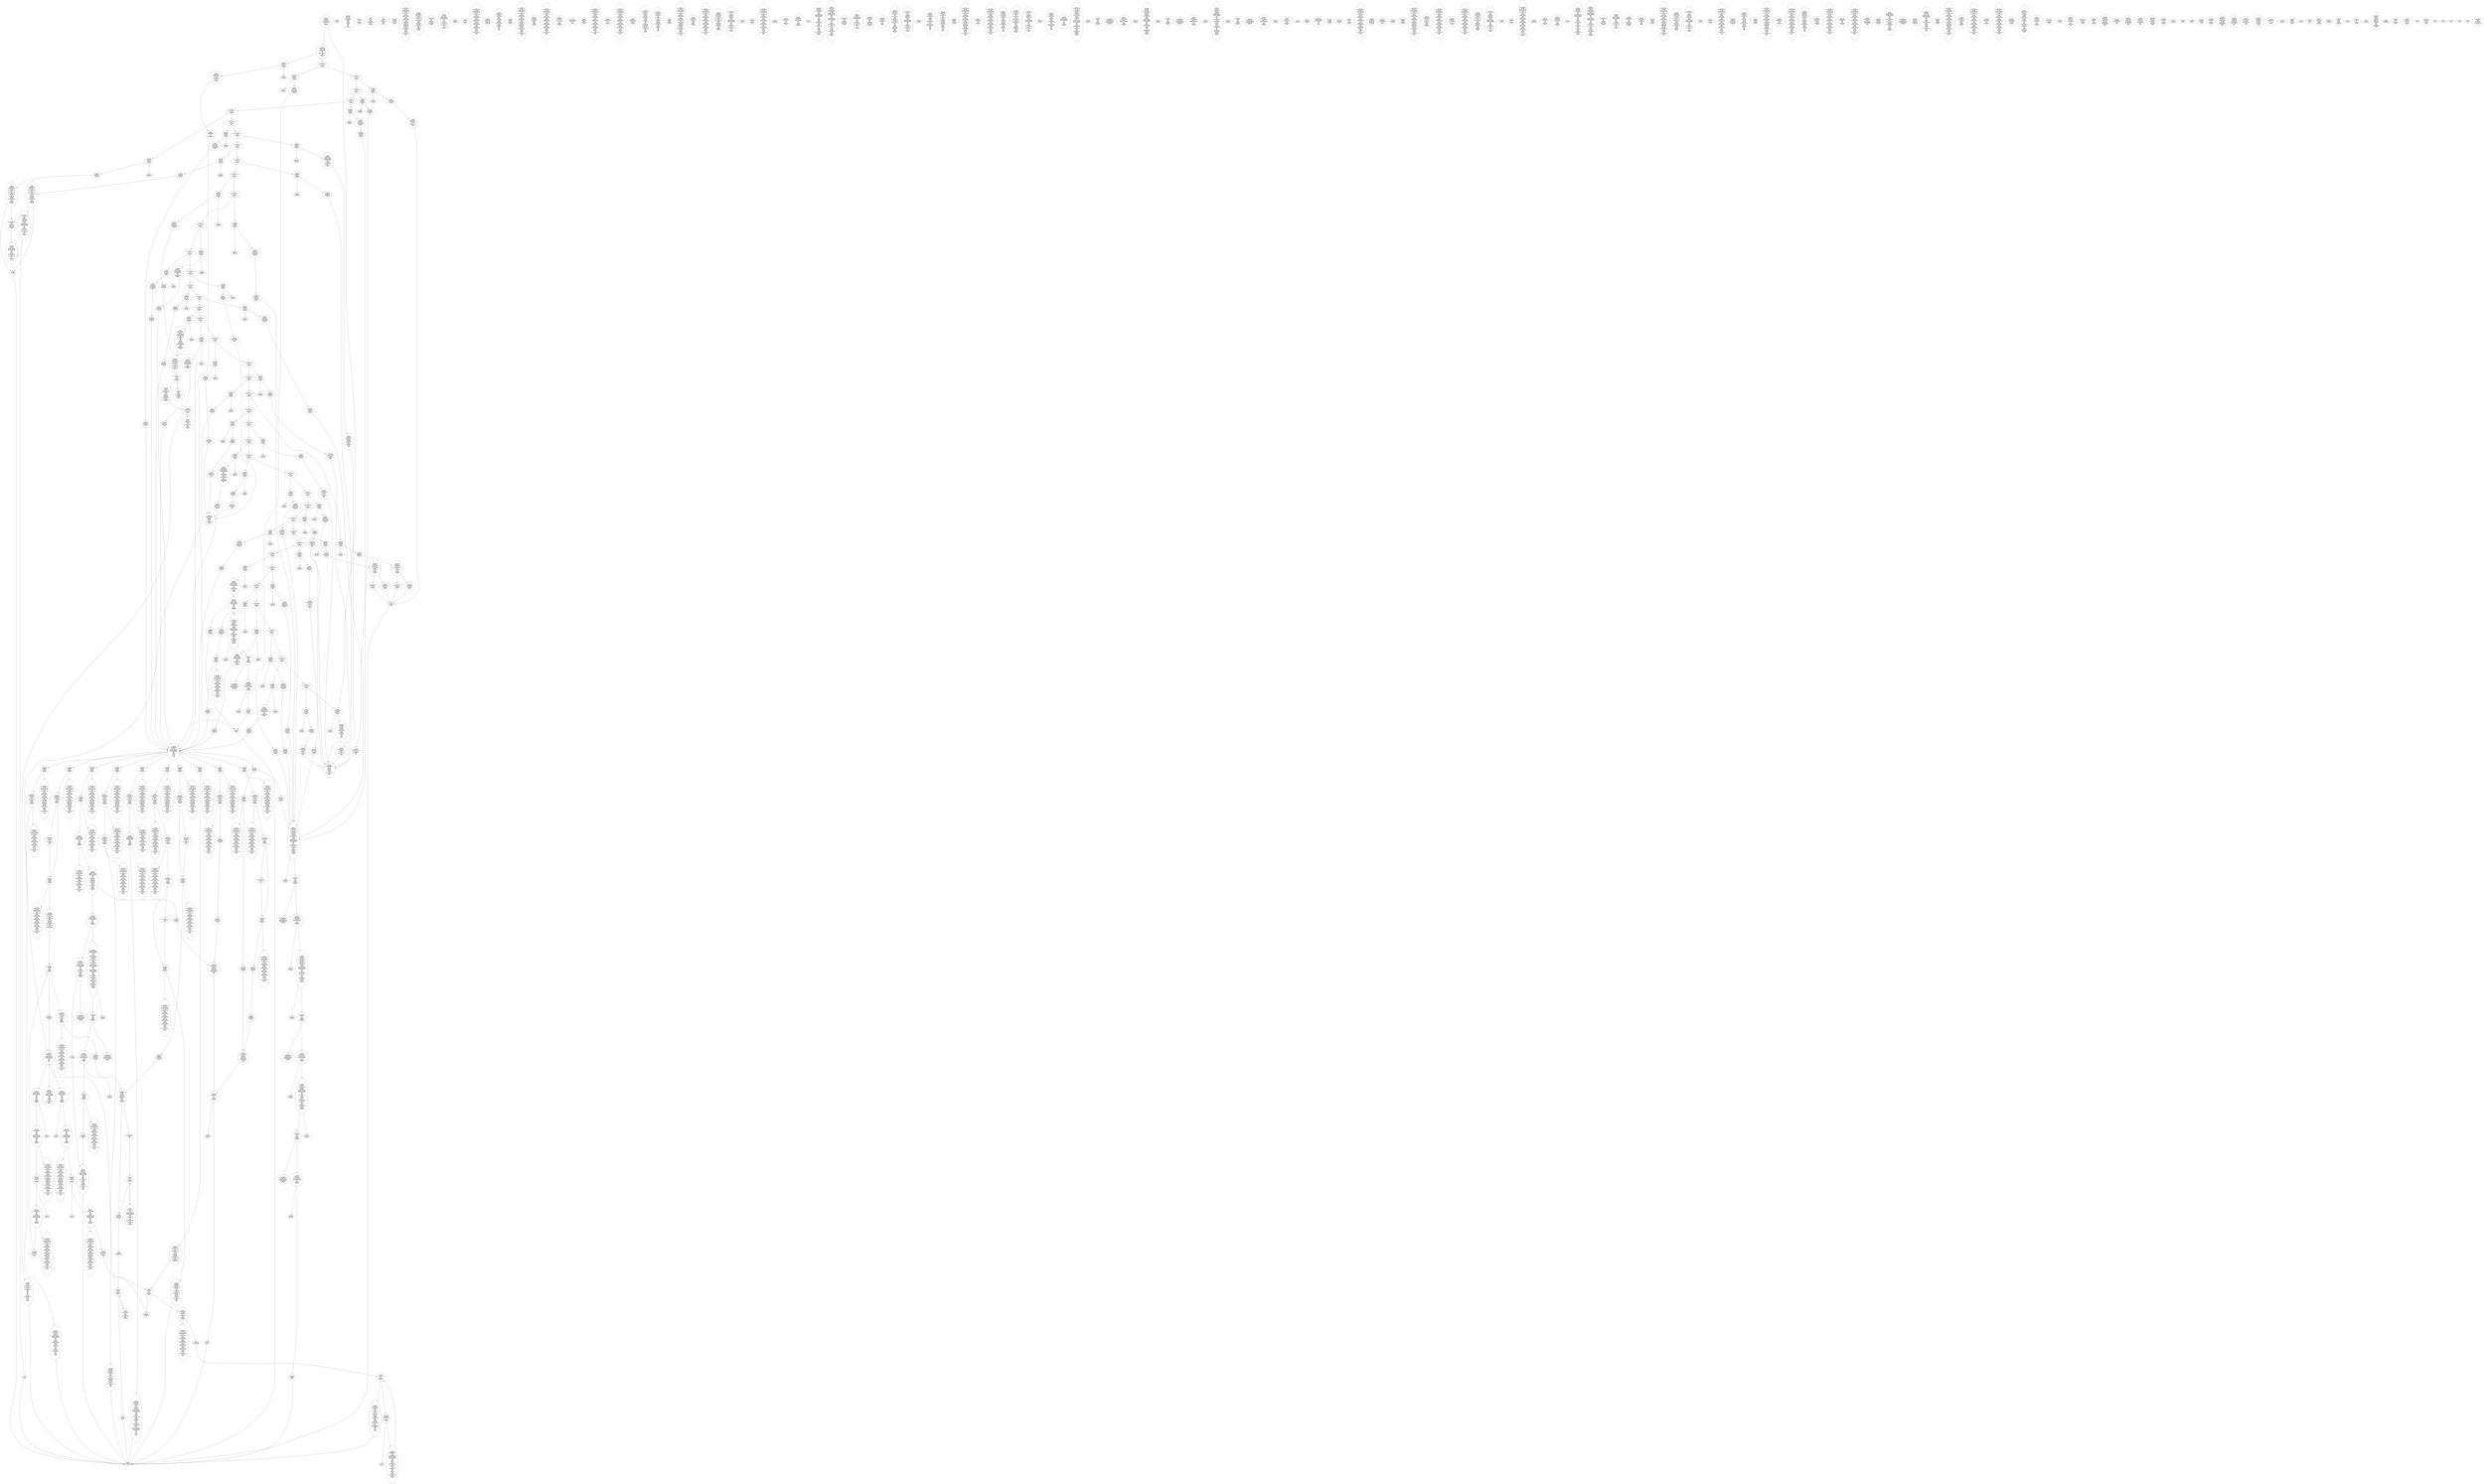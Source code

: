 /* Generated by GvGen v.1.0 (https://www.github.com/stricaud/gvgen) */

digraph G {
compound=true;
   node1 [label="[anywhere]"];
   node2 [label="# 0x0
PUSHX Data
PUSHX Data
MSTORE
PUSHX LogicData
CALLDATASIZE
LT
PUSHX Data
JUMPI
"];
   node3 [label="# 0xd
PUSHX BitData
PUSHX Data
PUSHX Data
CALLDATALOAD
DIV
AND
PUSHX LogicData
EQ
PUSHX Data
JUMPI
"];
   node4 [label="# 0x40
PUSHX LogicData
EQ
PUSHX Data
JUMPI
"];
   node5 [label="# 0x4b
PUSHX LogicData
EQ
PUSHX Data
JUMPI
"];
   node6 [label="# 0x56
PUSHX LogicData
EQ
PUSHX Data
JUMPI
"];
   node7 [label="# 0x61
PUSHX LogicData
EQ
PUSHX Data
JUMPI
"];
   node8 [label="# 0x6c
PUSHX LogicData
EQ
PUSHX Data
JUMPI
"];
   node9 [label="# 0x77
PUSHX LogicData
EQ
PUSHX Data
JUMPI
"];
   node10 [label="# 0x82
PUSHX LogicData
EQ
PUSHX Data
JUMPI
"];
   node11 [label="# 0x8d
PUSHX LogicData
EQ
PUSHX Data
JUMPI
"];
   node12 [label="# 0x98
PUSHX LogicData
EQ
PUSHX Data
JUMPI
"];
   node13 [label="# 0xa3
PUSHX LogicData
EQ
PUSHX Data
JUMPI
"];
   node14 [label="# 0xae
PUSHX LogicData
EQ
PUSHX Data
JUMPI
"];
   node15 [label="# 0xb9
PUSHX LogicData
EQ
PUSHX Data
JUMPI
"];
   node16 [label="# 0xc4
PUSHX LogicData
EQ
PUSHX Data
JUMPI
"];
   node17 [label="# 0xcf
PUSHX LogicData
EQ
PUSHX Data
JUMPI
"];
   node18 [label="# 0xda
PUSHX LogicData
EQ
PUSHX Data
JUMPI
"];
   node19 [label="# 0xe5
PUSHX LogicData
EQ
PUSHX Data
JUMPI
"];
   node20 [label="# 0xf0
PUSHX LogicData
EQ
PUSHX Data
JUMPI
"];
   node21 [label="# 0xfb
PUSHX LogicData
EQ
PUSHX Data
JUMPI
"];
   node22 [label="# 0x106
PUSHX LogicData
EQ
PUSHX Data
JUMPI
"];
   node23 [label="# 0x111
PUSHX LogicData
EQ
PUSHX Data
JUMPI
"];
   node24 [label="# 0x11c
PUSHX LogicData
EQ
PUSHX Data
JUMPI
"];
   node25 [label="# 0x127
PUSHX LogicData
EQ
PUSHX Data
JUMPI
"];
   node26 [label="# 0x132
PUSHX LogicData
EQ
PUSHX Data
JUMPI
"];
   node27 [label="# 0x13d
PUSHX LogicData
EQ
PUSHX Data
JUMPI
"];
   node28 [label="# 0x148
PUSHX LogicData
EQ
PUSHX Data
JUMPI
"];
   node29 [label="# 0x153
PUSHX LogicData
EQ
PUSHX Data
JUMPI
"];
   node30 [label="# 0x15e
PUSHX LogicData
EQ
PUSHX Data
JUMPI
"];
   node31 [label="# 0x169
PUSHX LogicData
EQ
PUSHX Data
JUMPI
"];
   node32 [label="# 0x174
PUSHX LogicData
EQ
PUSHX Data
JUMPI
"];
   node33 [label="# 0x17f
PUSHX LogicData
EQ
PUSHX Data
JUMPI
"];
   node34 [label="# 0x18a
PUSHX LogicData
EQ
PUSHX Data
JUMPI
"];
   node35 [label="# 0x195
PUSHX LogicData
EQ
PUSHX Data
JUMPI
"];
   node36 [label="# 0x1a0
PUSHX LogicData
EQ
PUSHX Data
JUMPI
"];
   node37 [label="# 0x1ab
PUSHX LogicData
EQ
PUSHX Data
JUMPI
"];
   node38 [label="# 0x1b6
PUSHX LogicData
EQ
PUSHX Data
JUMPI
"];
   node39 [label="# 0x1c1
PUSHX LogicData
EQ
PUSHX Data
JUMPI
"];
   node40 [label="# 0x1cc
PUSHX LogicData
EQ
PUSHX Data
JUMPI
"];
   node41 [label="# 0x1d7
PUSHX LogicData
EQ
PUSHX Data
JUMPI
"];
   node42 [label="# 0x1e2
PUSHX LogicData
EQ
PUSHX Data
JUMPI
"];
   node43 [label="# 0x1ed
JUMPDEST
CALLDATASIZE
ISZERO
PUSHX Data
JUMPI
"];
   node44 [label="# 0x1f4
PUSHX Data
REVERT
"];
   node45 [label="# 0x1f8
JUMPDEST
PUSHX Data
MLOAD
CALLER
MSTORE
CALLVALUE
PUSHX ArithData
ADD
MSTORE
MLOAD
PUSHX Data
SUB
ADD
LOGX
STOP
"];
   node46 [label="# 0x234
JUMPDEST
CALLVALUE
ISZERO
PUSHX Data
JUMPI
"];
   node47 [label="# 0x23c
PUSHX Data
REVERT
"];
   node48 [label="# 0x240
JUMPDEST
PUSHX Data
PUSHX BitData
NOT
PUSHX Data
CALLDATALOAD
AND
PUSHX Data
JUMP
"];
   node49 [label="# 0x26b
JUMPDEST
PUSHX MemData
MLOAD
ISZERO
ISZERO
MSTORE
MLOAD
SUB
PUSHX ArithData
ADD
RETURN
"];
   node50 [label="# 0x27f
JUMPDEST
CALLVALUE
ISZERO
PUSHX Data
JUMPI
"];
   node51 [label="# 0x287
PUSHX Data
REVERT
"];
   node52 [label="# 0x28b
JUMPDEST
PUSHX Data
PUSHX Data
CALLDATALOAD
PUSHX Data
JUMP
"];
   node53 [label="# 0x297
JUMPDEST
STOP
"];
   node54 [label="# 0x299
JUMPDEST
CALLVALUE
ISZERO
PUSHX Data
JUMPI
"];
   node55 [label="# 0x2a1
PUSHX Data
REVERT
"];
   node56 [label="# 0x2a5
JUMPDEST
PUSHX Data
PUSHX Data
JUMP
"];
   node57 [label="# 0x2ae
JUMPDEST
CALLVALUE
ISZERO
PUSHX Data
JUMPI
"];
   node58 [label="# 0x2b6
PUSHX Data
REVERT
"];
   node59 [label="# 0x2ba
JUMPDEST
PUSHX Data
PUSHX Data
JUMP
"];
   node60 [label="# 0x2c3
JUMPDEST
CALLVALUE
ISZERO
PUSHX Data
JUMPI
"];
   node61 [label="# 0x2cb
PUSHX Data
REVERT
"];
   node62 [label="# 0x2cf
JUMPDEST
PUSHX Data
PUSHX Data
CALLDATALOAD
PUSHX Data
JUMP
"];
   node63 [label="# 0x2db
JUMPDEST
CALLVALUE
ISZERO
PUSHX Data
JUMPI
"];
   node64 [label="# 0x2e3
PUSHX Data
REVERT
"];
   node65 [label="# 0x2e7
JUMPDEST
PUSHX Data
PUSHX Data
JUMP
"];
   node66 [label="# 0x2f0
JUMPDEST
PUSHX Data
MLOAD
PUSHX ArithData
MSTORE
MLOAD
ADD
MSTORE
MLOAD
ADD
ADD
MUL
PUSHX Data
"];
   node67 [label="# 0x314
JUMPDEST
LT
ISZERO
PUSHX Data
JUMPI
"];
   node68 [label="# 0x31d
ADD
MLOAD
ADD
MSTORE
PUSHX ArithData
ADD
PUSHX Data
JUMP
"];
   node69 [label="# 0x32c
JUMPDEST
ADD
PUSHX MemData
MLOAD
SUB
RETURN
"];
   node70 [label="# 0x340
JUMPDEST
CALLVALUE
ISZERO
PUSHX Data
JUMPI
"];
   node71 [label="# 0x348
PUSHX Data
REVERT
"];
   node72 [label="# 0x34c
JUMPDEST
PUSHX Data
PUSHX Data
CALLDATALOAD
PUSHX Data
JUMP
"];
   node73 [label="# 0x358
JUMPDEST
CALLVALUE
ISZERO
PUSHX Data
JUMPI
"];
   node74 [label="# 0x360
PUSHX Data
REVERT
"];
   node75 [label="# 0x364
JUMPDEST
PUSHX Data
PUSHX ArithData
PUSHX ArithData
PUSHX ArithData
EXP
SUB
PUSHX Data
CALLDATALOAD
AND
PUSHX Data
JUMP
"];
   node76 [label="# 0x379
JUMPDEST
CALLVALUE
ISZERO
PUSHX Data
JUMPI
"];
   node77 [label="# 0x381
PUSHX Data
REVERT
"];
   node78 [label="# 0x385
JUMPDEST
PUSHX Data
PUSHX Data
JUMP
"];
   node79 [label="# 0x38e
JUMPDEST
CALLVALUE
ISZERO
PUSHX Data
JUMPI
"];
   node80 [label="# 0x396
PUSHX Data
REVERT
"];
   node81 [label="# 0x39a
JUMPDEST
PUSHX Data
PUSHX Data
JUMP
"];
   node82 [label="# 0x3a3
JUMPDEST
CALLVALUE
ISZERO
PUSHX Data
JUMPI
"];
   node83 [label="# 0x3ab
PUSHX Data
REVERT
"];
   node84 [label="# 0x3af
JUMPDEST
PUSHX Data
PUSHX Data
CALLDATALOAD
PUSHX Data
JUMP
"];
   node85 [label="# 0x3bb
JUMPDEST
CALLVALUE
ISZERO
PUSHX Data
JUMPI
"];
   node86 [label="# 0x3c3
PUSHX Data
REVERT
"];
   node87 [label="# 0x3c7
JUMPDEST
PUSHX Data
PUSHX Data
CALLDATALOAD
PUSHX Data
JUMP
"];
   node88 [label="# 0x3d3
JUMPDEST
CALLVALUE
ISZERO
PUSHX Data
JUMPI
"];
   node89 [label="# 0x3db
PUSHX Data
REVERT
"];
   node90 [label="# 0x3df
JUMPDEST
PUSHX Data
PUSHX ArithData
CALLDATALOAD
PUSHX ArithData
ADD
ADD
CALLDATALOAD
PUSHX Data
JUMP
"];
   node91 [label="# 0x3f3
JUMPDEST
CALLVALUE
ISZERO
PUSHX Data
JUMPI
"];
   node92 [label="# 0x3fb
PUSHX Data
REVERT
"];
   node93 [label="# 0x3ff
JUMPDEST
PUSHX Data
PUSHX Data
CALLDATALOAD
PUSHX Data
JUMP
"];
   node94 [label="# 0x40b
JUMPDEST
CALLVALUE
ISZERO
PUSHX Data
JUMPI
"];
   node95 [label="# 0x413
PUSHX Data
REVERT
"];
   node96 [label="# 0x417
JUMPDEST
PUSHX Data
PUSHX Data
JUMP
"];
   node97 [label="# 0x420
JUMPDEST
PUSHX MemData
MLOAD
MSTORE
MLOAD
SUB
PUSHX ArithData
ADD
RETURN
"];
   node98 [label="# 0x432
JUMPDEST
CALLVALUE
ISZERO
PUSHX Data
JUMPI
"];
   node99 [label="# 0x43a
PUSHX Data
REVERT
"];
   node100 [label="# 0x43e
JUMPDEST
PUSHX Data
PUSHX Data
JUMP
"];
   node101 [label="# 0x447
JUMPDEST
CALLVALUE
ISZERO
PUSHX Data
JUMPI
"];
   node102 [label="# 0x44f
PUSHX Data
REVERT
"];
   node103 [label="# 0x453
JUMPDEST
PUSHX Data
PUSHX Data
CALLDATALOAD
PUSHX Data
JUMP
"];
   node104 [label="# 0x45f
JUMPDEST
CALLVALUE
ISZERO
PUSHX Data
JUMPI
"];
   node105 [label="# 0x467
PUSHX Data
REVERT
"];
   node106 [label="# 0x46b
JUMPDEST
PUSHX MemData
MLOAD
PUSHX ArithData
PUSHX ArithData
CALLDATALOAD
ADD
CALLDATALOAD
MUL
ADD
ADD
MSTORE
MSTORE
PUSHX Data
CALLDATASIZE
PUSHX ArithData
ADD
ADD
CALLDATACOPY
PUSHX Data
JUMP
"];
   node107 [label="# 0x4b4
JUMPDEST
CALLVALUE
ISZERO
PUSHX Data
JUMPI
"];
   node108 [label="# 0x4bc
PUSHX Data
REVERT
"];
   node109 [label="# 0x4c0
JUMPDEST
PUSHX Data
PUSHX ArithData
CALLDATALOAD
PUSHX ArithData
ADD
ADD
CALLDATALOAD
PUSHX Data
JUMP
"];
   node110 [label="# 0x4d4
JUMPDEST
CALLVALUE
ISZERO
PUSHX Data
JUMPI
"];
   node111 [label="# 0x4dc
PUSHX Data
REVERT
"];
   node112 [label="# 0x4e0
JUMPDEST
PUSHX Data
PUSHX Data
JUMP
"];
   node113 [label="# 0x4e9
JUMPDEST
CALLVALUE
ISZERO
PUSHX Data
JUMPI
"];
   node114 [label="# 0x4f1
PUSHX Data
REVERT
"];
   node115 [label="# 0x4f5
JUMPDEST
PUSHX Data
PUSHX Data
JUMP
"];
   node116 [label="# 0x4fe
JUMPDEST
CALLVALUE
ISZERO
PUSHX Data
JUMPI
"];
   node117 [label="# 0x506
PUSHX Data
REVERT
"];
   node118 [label="# 0x50a
JUMPDEST
PUSHX Data
PUSHX Data
JUMP
"];
   node119 [label="# 0x513
JUMPDEST
PUSHX MemData
MLOAD
PUSHX ArithData
PUSHX ArithData
PUSHX ArithData
EXP
SUB
AND
MSTORE
MLOAD
SUB
PUSHX ArithData
ADD
RETURN
"];
   node120 [label="# 0x52f
JUMPDEST
CALLVALUE
ISZERO
PUSHX Data
JUMPI
"];
   node121 [label="# 0x537
PUSHX Data
REVERT
"];
   node122 [label="# 0x53b
JUMPDEST
PUSHX Data
PUSHX Data
JUMP
"];
   node123 [label="# 0x544
JUMPDEST
CALLVALUE
ISZERO
PUSHX Data
JUMPI
"];
   node124 [label="# 0x54c
PUSHX Data
REVERT
"];
   node125 [label="# 0x550
JUMPDEST
PUSHX Data
PUSHX Data
JUMP
"];
   node126 [label="# 0x559
JUMPDEST
CALLVALUE
ISZERO
PUSHX Data
JUMPI
"];
   node127 [label="# 0x561
PUSHX Data
REVERT
"];
   node128 [label="# 0x565
JUMPDEST
PUSHX Data
PUSHX Data
JUMP
"];
   node129 [label="# 0x56e
JUMPDEST
CALLVALUE
ISZERO
PUSHX Data
JUMPI
"];
   node130 [label="# 0x576
PUSHX Data
REVERT
"];
   node131 [label="# 0x57a
JUMPDEST
PUSHX Data
PUSHX ArithData
PUSHX ArithData
PUSHX ArithData
EXP
SUB
PUSHX Data
CALLDATALOAD
AND
PUSHX Data
CALLDATALOAD
AND
PUSHX Data
CALLDATALOAD
PUSHX Data
JUMP
"];
   node132 [label="# 0x598
JUMPDEST
CALLVALUE
ISZERO
PUSHX Data
JUMPI
"];
   node133 [label="# 0x5a0
PUSHX Data
REVERT
"];
   node134 [label="# 0x5a4
JUMPDEST
PUSHX Data
PUSHX Data
JUMP
"];
   node135 [label="# 0x5ad
JUMPDEST
CALLVALUE
ISZERO
PUSHX Data
JUMPI
"];
   node136 [label="# 0x5b5
PUSHX Data
REVERT
"];
   node137 [label="# 0x5b9
JUMPDEST
PUSHX Data
PUSHX Data
CALLDATALOAD
PUSHX Data
JUMP
"];
   node138 [label="# 0x5c5
JUMPDEST
CALLVALUE
ISZERO
PUSHX Data
JUMPI
"];
   node139 [label="# 0x5cd
PUSHX Data
REVERT
"];
   node140 [label="# 0x5d1
JUMPDEST
PUSHX Data
PUSHX Data
CALLDATALOAD
PUSHX Data
JUMP
"];
   node141 [label="# 0x5dd
JUMPDEST
CALLVALUE
ISZERO
PUSHX Data
JUMPI
"];
   node142 [label="# 0x5e5
PUSHX Data
REVERT
"];
   node143 [label="# 0x5e9
JUMPDEST
PUSHX Data
PUSHX Data
JUMP
"];
   node144 [label="# 0x5f2
JUMPDEST
CALLVALUE
ISZERO
PUSHX Data
JUMPI
"];
   node145 [label="# 0x5fa
PUSHX Data
REVERT
"];
   node146 [label="# 0x5fe
JUMPDEST
PUSHX Data
PUSHX Data
CALLDATALOAD
PUSHX Data
JUMP
"];
   node147 [label="# 0x60a
JUMPDEST
CALLVALUE
ISZERO
PUSHX Data
JUMPI
"];
   node148 [label="# 0x612
PUSHX Data
REVERT
"];
   node149 [label="# 0x616
JUMPDEST
PUSHX Data
PUSHX Data
JUMP
"];
   node150 [label="# 0x61f
JUMPDEST
CALLVALUE
ISZERO
PUSHX Data
JUMPI
"];
   node151 [label="# 0x627
PUSHX Data
REVERT
"];
   node152 [label="# 0x62b
JUMPDEST
PUSHX Data
PUSHX Data
JUMP
"];
   node153 [label="# 0x634
JUMPDEST
CALLVALUE
ISZERO
PUSHX Data
JUMPI
"];
   node154 [label="# 0x63c
PUSHX Data
REVERT
"];
   node155 [label="# 0x640
JUMPDEST
PUSHX Data
PUSHX ArithData
PUSHX ArithData
PUSHX ArithData
EXP
SUB
PUSHX Data
CALLDATALOAD
AND
PUSHX Data
JUMP
"];
   node156 [label="# 0x655
JUMPDEST
CALLVALUE
ISZERO
PUSHX Data
JUMPI
"];
   node157 [label="# 0x65d
PUSHX Data
REVERT
"];
   node158 [label="# 0x661
JUMPDEST
PUSHX Data
PUSHX Data
CALLDATALOAD
PUSHX Data
JUMP
"];
   node159 [label="# 0x66d
JUMPDEST
CALLVALUE
ISZERO
PUSHX Data
JUMPI
"];
   node160 [label="# 0x675
PUSHX Data
REVERT
"];
   node161 [label="# 0x679
JUMPDEST
PUSHX Data
PUSHX Data
CALLDATALOAD
PUSHX Data
JUMP
"];
   node162 [label="# 0x685
JUMPDEST
CALLVALUE
ISZERO
PUSHX Data
JUMPI
"];
   node163 [label="# 0x68d
PUSHX Data
REVERT
"];
   node164 [label="# 0x691
JUMPDEST
PUSHX Data
PUSHX ArithData
PUSHX ArithData
PUSHX ArithData
EXP
SUB
PUSHX Data
CALLDATALOAD
AND
PUSHX Data
JUMP
"];
   node165 [label="# 0x6a6
JUMPDEST
CALLVALUE
ISZERO
PUSHX Data
JUMPI
"];
   node166 [label="# 0x6ae
PUSHX Data
REVERT
"];
   node167 [label="# 0x6b2
JUMPDEST
PUSHX Data
PUSHX Data
CALLDATALOAD
PUSHX Data
JUMP
"];
   node168 [label="# 0x6be
JUMPDEST
CALLVALUE
ISZERO
PUSHX Data
JUMPI
"];
   node169 [label="# 0x6c6
PUSHX Data
REVERT
"];
   node170 [label="# 0x6ca
JUMPDEST
PUSHX Data
PUSHX ArithData
CALLDATALOAD
PUSHX ArithData
ADD
ADD
CALLDATALOAD
PUSHX Data
JUMP
"];
   node171 [label="# 0x6de
JUMPDEST
CALLVALUE
ISZERO
PUSHX Data
JUMPI
"];
   node172 [label="# 0x6e6
PUSHX Data
REVERT
"];
   node173 [label="# 0x6ea
JUMPDEST
PUSHX Data
PUSHX Data
JUMP
"];
   node174 [label="# 0x6f3
JUMPDEST
PUSHX BitData
NOT
AND
PUSHX LogicData
EQ
"];
   node175 [label="# 0x736
JUMPDEST
JUMP
"];
   node176 [label="# 0x73b
JUMPDEST
PUSHX Data
CALLER
PUSHX Data
JUMP
"];
   node177 [label="# 0x744
JUMPDEST
ISZERO
ISZERO
PUSHX Data
JUMPI
"];
   node178 [label="# 0x74b
PUSHX MemData
MLOAD
PUSHX ArithData
PUSHX ArithData
EXP
PUSHX ArithData
MUL
MSTORE
PUSHX Data
PUSHX ArithData
ADD
MSTORE
PUSHX Data
PUSHX ArithData
ADD
MSTORE
PUSHX MemData
MLOAD
PUSHX Data
PUSHX Data
CODECOPY
MLOAD
MSTORE
PUSHX ArithData
ADD
MSTORE
MLOAD
SUB
PUSHX ArithData
ADD
REVERT
"];
   node179 [label="# 0x788
JUMPDEST
PUSHX Data
PUSHX StorData
SLOAD
PUSHX ArithData
MUL
PUSHX ArithData
ADD
PUSHX MemData
MLOAD
ADD
PUSHX Data
MSTORE
MSTORE
PUSHX ArithData
ADD
SLOAD
ISZERO
PUSHX Data
JUMPI
"];
   node180 [label="# 0x7b3
PUSHX ArithData
MUL
ADD
PUSHX Data
MSTORE
PUSHX Data
PUSHX Data
SHA3
"];
   node181 [label="# 0x7c3
JUMPDEST
SLOAD
PUSHX ArithData
PUSHX ArithData
PUSHX ArithData
EXP
SUB
AND
MSTORE
PUSHX ArithData
ADD
PUSHX ArithData
ADD
GT
PUSHX Data
JUMPI
"];
   node182 [label="# 0x7e1
JUMPDEST
PUSHX Data
JUMP
"];
   node183 [label="# 0x7eb
JUMPDEST
EQ
PUSHX Data
JUMPI
"];
   node184 [label="# 0x7f2
PUSHX MemData
MLOAD
PUSHX ArithData
PUSHX ArithData
EXP
PUSHX ArithData
MUL
MSTORE
PUSHX Data
PUSHX ArithData
ADD
MSTORE
PUSHX Data
PUSHX ArithData
ADD
MSTORE
PUSHX Data
PUSHX ArithData
ADD
MSTORE
PUSHX Data
PUSHX ArithData
ADD
MSTORE
MLOAD
SUB
PUSHX ArithData
ADD
REVERT
"];
   node185 [label="# 0x867
JUMPDEST
PUSHX Data
PUSHX Data
PUSHX Data
PUSHX Data
JUMP
"];
   node186 [label="# 0x873
JUMPDEST
PUSHX StorData
SLOAD
PUSHX BitData
NOT
AND
SSTORE
PUSHX Data
MLOAD
CALLER
MSTORE
PUSHX ArithData
ADD
MSTORE
MLOAD
PUSHX Data
SUB
ADD
LOGX
JUMP
"];
   node187 [label="# 0x8bb
JUMPDEST
PUSHX StorData
SLOAD
PUSHX Data
DIV
PUSHX BitData
AND
"];
   node188 [label="# 0x8da
JUMPDEST
JUMP
"];
   node189 [label="# 0x8dd
JUMPDEST
PUSHX StorData
SLOAD
PUSHX BitData
AND
JUMP
"];
   node190 [label="# 0x8e6
JUMPDEST
PUSHX Data
CALLER
PUSHX Data
JUMP
"];
   node191 [label="# 0x8ef
JUMPDEST
ISZERO
ISZERO
PUSHX Data
JUMPI
"];
   node192 [label="# 0x8f6
PUSHX MemData
MLOAD
PUSHX ArithData
PUSHX ArithData
EXP
PUSHX ArithData
MUL
MSTORE
PUSHX Data
PUSHX ArithData
ADD
MSTORE
PUSHX Data
PUSHX ArithData
ADD
MSTORE
PUSHX MemData
MLOAD
PUSHX Data
PUSHX Data
CODECOPY
MLOAD
MSTORE
PUSHX ArithData
ADD
MSTORE
MLOAD
SUB
PUSHX ArithData
ADD
REVERT
"];
   node193 [label="# 0x933
JUMPDEST
PUSHX StorData
SLOAD
PUSHX BitData
AND
ISZERO
ISZERO
PUSHX Data
JUMPI
"];
   node194 [label="# 0x940
PUSHX MemData
MLOAD
PUSHX ArithData
PUSHX ArithData
EXP
PUSHX ArithData
MUL
MSTORE
PUSHX Data
PUSHX ArithData
ADD
MSTORE
PUSHX Data
PUSHX ArithData
ADD
MSTORE
PUSHX Data
PUSHX ArithData
ADD
MSTORE
PUSHX Data
PUSHX ArithData
ADD
MSTORE
MLOAD
SUB
PUSHX ArithData
ADD
REVERT
"];
   node195 [label="# 0x9b5
JUMPDEST
PUSHX StorData
SLOAD
PUSHX LogicData
GT
ISZERO
ISZERO
PUSHX Data
JUMPI
"];
   node196 [label="# 0x9c9
PUSHX LogicData
PUSHX StorData
SLOAD
GT
ISZERO
"];
   node197 [label="# 0x9d8
JUMPDEST
ISZERO
ISZERO
PUSHX Data
JUMPI
"];
   node198 [label="# 0x9df
PUSHX MemData
MLOAD
PUSHX ArithData
PUSHX ArithData
EXP
PUSHX ArithData
MUL
MSTORE
PUSHX Data
PUSHX ArithData
ADD
MSTORE
PUSHX Data
PUSHX ArithData
ADD
MSTORE
PUSHX Data
PUSHX ArithData
ADD
MSTORE
PUSHX Data
PUSHX ArithData
ADD
MSTORE
MLOAD
SUB
PUSHX ArithData
ADD
REVERT
"];
   node199 [label="# 0xa54
JUMPDEST
PUSHX StorData
SLOAD
EQ
PUSHX Data
JUMPI
"];
   node200 [label="# 0xa5e
PUSHX MemData
MLOAD
PUSHX ArithData
PUSHX ArithData
EXP
PUSHX ArithData
MUL
MSTORE
PUSHX Data
PUSHX ArithData
ADD
MSTORE
PUSHX Data
PUSHX ArithData
ADD
MSTORE
PUSHX Data
PUSHX ArithData
ADD
MSTORE
PUSHX Data
PUSHX ArithData
ADD
MSTORE
MLOAD
SUB
PUSHX ArithData
ADD
REVERT
"];
   node201 [label="# 0xad3
JUMPDEST
PUSHX Data
PUSHX StorData
SLOAD
PUSHX Data
JUMP
"];
   node202 [label="# 0xade
JUMPDEST
PUSHX StorData
SLOAD
PUSHX Data
MLOAD
CALLER
MSTORE
PUSHX ArithData
ADD
MSTORE
MLOAD
PUSHX Data
SUB
ADD
LOGX
PUSHX Data
PUSHX Data
SSTORE
PUSHX StorData
SLOAD
PUSHX BitData
NOT
AND
SSTORE
JUMP
"];
   node203 [label="# 0xb2e
JUMPDEST
PUSHX Data
PUSHX StorData
SLOAD
PUSHX ArithData
MUL
PUSHX ArithData
ADD
PUSHX MemData
MLOAD
ADD
PUSHX Data
MSTORE
MSTORE
PUSHX ArithData
ADD
SLOAD
ISZERO
PUSHX Data
JUMPI
"];
   node204 [label="# 0xb58
PUSHX ArithData
MUL
ADD
PUSHX Data
MSTORE
PUSHX Data
PUSHX Data
SHA3
"];
   node205 [label="# 0xb68
JUMPDEST
SLOAD
PUSHX ArithData
PUSHX ArithData
PUSHX ArithData
EXP
SUB
AND
MSTORE
PUSHX ArithData
ADD
PUSHX ArithData
ADD
GT
PUSHX Data
JUMPI
"];
   node206 [label="# 0xb86
JUMPDEST
JUMP
"];
   node207 [label="# 0xb90
JUMPDEST
PUSHX Data
PUSHX Data
JUMP
"];
   node208 [label="# 0xb98
JUMPDEST
ISZERO
ISZERO
PUSHX Data
JUMPI
"];
   node209 [label="# 0xb9f
PUSHX MemData
MLOAD
PUSHX ArithData
PUSHX ArithData
EXP
PUSHX ArithData
MUL
MSTORE
PUSHX Data
PUSHX ArithData
ADD
MSTORE
PUSHX Data
PUSHX ArithData
ADD
MSTORE
PUSHX MemData
MLOAD
PUSHX Data
PUSHX Data
CODECOPY
MLOAD
MSTORE
PUSHX ArithData
ADD
MSTORE
MLOAD
SUB
PUSHX ArithData
ADD
REVERT
"];
   node210 [label="# 0xbdc
JUMPDEST
PUSHX StorData
SLOAD
PUSHX Data
DIV
PUSHX BitData
AND
ISZERO
ISZERO
PUSHX Data
JUMPI
"];
   node211 [label="# 0xbee
PUSHX MemData
MLOAD
PUSHX ArithData
PUSHX ArithData
EXP
PUSHX ArithData
MUL
MSTORE
PUSHX Data
PUSHX ArithData
ADD
MSTORE
PUSHX Data
PUSHX ArithData
ADD
MSTORE
PUSHX Data
PUSHX ArithData
ADD
MSTORE
PUSHX Data
PUSHX ArithData
ADD
MSTORE
MLOAD
SUB
PUSHX ArithData
ADD
REVERT
"];
   node212 [label="# 0xc63
JUMPDEST
PUSHX StorData
SLOAD
PUSHX BitData
AND
ISZERO
PUSHX Data
JUMPI
"];
   node213 [label="# 0xc6f
PUSHX MemData
MLOAD
PUSHX ArithData
PUSHX ArithData
EXP
PUSHX ArithData
MUL
MSTORE
PUSHX Data
PUSHX ArithData
ADD
MSTORE
PUSHX Data
PUSHX ArithData
ADD
MSTORE
PUSHX Data
PUSHX ArithData
ADD
MSTORE
PUSHX Data
PUSHX ArithData
ADD
MSTORE
MLOAD
SUB
PUSHX ArithData
ADD
REVERT
"];
   node214 [label="# 0xce4
JUMPDEST
PUSHX LogicData
GT
ISZERO
ISZERO
PUSHX Data
JUMPI
"];
   node215 [label="# 0xcf6
PUSHX LogicData
GT
ISZERO
"];
   node216 [label="# 0xd03
JUMPDEST
ISZERO
ISZERO
PUSHX Data
JUMPI
"];
   node217 [label="# 0xd0a
PUSHX MemData
MLOAD
PUSHX ArithData
PUSHX ArithData
EXP
PUSHX ArithData
MUL
MSTORE
PUSHX Data
PUSHX ArithData
ADD
MSTORE
PUSHX Data
PUSHX ArithData
ADD
MSTORE
PUSHX Data
PUSHX ArithData
ADD
MSTORE
PUSHX Data
PUSHX ArithData
ADD
MSTORE
MLOAD
SUB
PUSHX ArithData
ADD
REVERT
"];
   node218 [label="# 0xd7f
JUMPDEST
PUSHX Data
SSTORE
PUSHX StorData
SLOAD
PUSHX BitData
NOT
AND
PUSHX BitData
OR
SSTORE
PUSHX MemData
MLOAD
MSTORE
MLOAD
PUSHX Data
SUB
PUSHX ArithData
ADD
LOGX
JUMP
"];
   node219 [label="# 0xdc7
JUMPDEST
PUSHX Data
PUSHX Data
MSTORE
PUSHX Data
MSTORE
PUSHX Data
SHA3
SLOAD
PUSHX BitData
AND
JUMP
"];
   node220 [label="# 0xddc
JUMPDEST
PUSHX Data
PUSHX StorData
SLOAD
PUSHX ArithData
MUL
PUSHX ArithData
ADD
PUSHX MemData
MLOAD
ADD
PUSHX Data
MSTORE
MSTORE
PUSHX ArithData
ADD
SLOAD
ISZERO
PUSHX Data
JUMPI
"];
   node221 [label="# 0xe06
PUSHX ArithData
MUL
ADD
PUSHX Data
MSTORE
PUSHX Data
PUSHX Data
SHA3
SLOAD
PUSHX ArithData
PUSHX ArithData
PUSHX ArithData
EXP
SUB
AND
MSTORE
PUSHX ArithData
ADD
PUSHX ArithData
ADD
GT
PUSHX Data
JUMPI
"];
   node222 [label="# 0xe33
JUMP
"];
   node223 [label="# 0xe3c
JUMPDEST
PUSHX StorData
SLOAD
PUSHX Data
DIV
PUSHX BitData
AND
JUMP
"];
   node224 [label="# 0xe4a
JUMPDEST
PUSHX Data
PUSHX Data
JUMP
"];
   node225 [label="# 0xe52
JUMPDEST
ISZERO
ISZERO
PUSHX Data
JUMPI
"];
   node226 [label="# 0xe59
PUSHX MemData
MLOAD
PUSHX ArithData
PUSHX ArithData
EXP
PUSHX ArithData
MUL
MSTORE
PUSHX Data
PUSHX ArithData
ADD
MSTORE
PUSHX Data
PUSHX ArithData
ADD
MSTORE
PUSHX MemData
MLOAD
PUSHX Data
PUSHX Data
CODECOPY
MLOAD
MSTORE
PUSHX ArithData
ADD
MSTORE
MLOAD
SUB
PUSHX ArithData
ADD
REVERT
"];
   node227 [label="# 0xe96
JUMPDEST
PUSHX StorData
SLOAD
PUSHX Data
DIV
PUSHX BitData
AND
ISZERO
PUSHX Data
JUMPI
"];
   node228 [label="# 0xea7
PUSHX MemData
MLOAD
PUSHX ArithData
PUSHX ArithData
EXP
PUSHX ArithData
MUL
MSTORE
PUSHX Data
PUSHX ArithData
ADD
MSTORE
PUSHX Data
PUSHX ArithData
ADD
MSTORE
PUSHX Data
PUSHX ArithData
ADD
MSTORE
PUSHX Data
PUSHX ArithData
ADD
MSTORE
MLOAD
SUB
PUSHX ArithData
ADD
REVERT
"];
   node229 [label="# 0xf1c
JUMPDEST
PUSHX Data
PUSHX Data
JUMP
"];
   node230 [label="# 0xf25
JUMPDEST
PUSHX StorData
SLOAD
PUSHX BitData
NOT
AND
PUSHX BitData
OR
SSTORE
PUSHX Data
MLOAD
CALLER
MSTORE
PUSHX ArithData
ADD
MSTORE
MLOAD
PUSHX Data
SUB
ADD
LOGX
JUMP
"];
   node231 [label="# 0xf72
JUMPDEST
PUSHX Data
PUSHX Data
CALLER
PUSHX Data
JUMP
"];
   node232 [label="# 0xf7d
JUMPDEST
ISZERO
ISZERO
PUSHX Data
JUMPI
"];
   node233 [label="# 0xf84
PUSHX MemData
MLOAD
PUSHX ArithData
PUSHX ArithData
EXP
PUSHX ArithData
MUL
MSTORE
PUSHX Data
PUSHX ArithData
ADD
MSTORE
PUSHX Data
PUSHX ArithData
ADD
MSTORE
PUSHX MemData
MLOAD
PUSHX Data
PUSHX Data
CODECOPY
MLOAD
MSTORE
PUSHX ArithData
ADD
MSTORE
MLOAD
SUB
PUSHX ArithData
ADD
REVERT
"];
   node234 [label="# 0xfc1
JUMPDEST
PUSHX StorData
SLOAD
PUSHX BitData
AND
ISZERO
ISZERO
PUSHX Data
JUMPI
"];
   node235 [label="# 0xfce
PUSHX MemData
MLOAD
PUSHX ArithData
PUSHX ArithData
EXP
PUSHX ArithData
MUL
MSTORE
PUSHX Data
PUSHX ArithData
ADD
MSTORE
PUSHX Data
PUSHX ArithData
ADD
MSTORE
PUSHX Data
PUSHX ArithData
ADD
MSTORE
PUSHX Data
PUSHX ArithData
ADD
MSTORE
MLOAD
SUB
PUSHX ArithData
ADD
REVERT
"];
   node236 [label="# 0x1043
JUMPDEST
PUSHX Data
PUSHX StorData
SLOAD
PUSHX ArithData
MUL
PUSHX ArithData
ADD
PUSHX MemData
MLOAD
ADD
PUSHX Data
MSTORE
MSTORE
PUSHX ArithData
ADD
SLOAD
ISZERO
PUSHX Data
JUMPI
"];
   node237 [label="# 0x106e
PUSHX ArithData
MUL
ADD
PUSHX Data
MSTORE
PUSHX Data
PUSHX Data
SHA3
SLOAD
PUSHX ArithData
PUSHX ArithData
PUSHX ArithData
EXP
SUB
AND
MSTORE
PUSHX ArithData
ADD
PUSHX ArithData
ADD
GT
PUSHX Data
JUMPI
"];
   node238 [label="# 0x109b
PUSHX Data
JUMP
"];
   node239 [label="# 0x10a4
JUMPDEST
EQ
PUSHX Data
JUMPI
"];
   node240 [label="# 0x10ab
PUSHX MemData
MLOAD
PUSHX ArithData
PUSHX ArithData
EXP
PUSHX ArithData
MUL
MSTORE
PUSHX Data
PUSHX ArithData
ADD
MSTORE
PUSHX Data
PUSHX ArithData
ADD
MSTORE
PUSHX Data
PUSHX ArithData
ADD
MSTORE
PUSHX Data
PUSHX ArithData
ADD
MSTORE
MLOAD
SUB
PUSHX ArithData
ADD
REVERT
"];
   node241 [label="# 0x1120
JUMPDEST
PUSHX Data
"];
   node242 [label="# 0x1124
JUMPDEST
PUSHX StorData
SLOAD
LT
ISZERO
PUSHX Data
JUMPI
"];
   node243 [label="# 0x112f
PUSHX Data
PUSHX Data
PUSHX Data
PUSHX StorData
SLOAD
LT
ISZERO
ISZERO
PUSHX Data
JUMPI
"];
   node244 [label="# 0x1142
INVALID
"];
   node245 [label="# 0x1143
JUMPDEST
PUSHX Data
MSTORE
PUSHX ArithData
SHA3
ADD
SLOAD
PUSHX ArithData
PUSHX ArithData
PUSHX ArithData
EXP
SUB
AND
MSTORE
ADD
MSTORE
PUSHX ArithData
ADD
SHA3
SLOAD
PUSHX BitData
NOT
AND
ISZERO
ISZERO
OR
SSTORE
PUSHX ArithData
ADD
PUSHX Data
JUMP
"];
   node246 [label="# 0x117f
JUMPDEST
PUSHX Data
CALLER
PUSHX StorData
PUSHX MemData
MLOAD
PUSHX ArithData
PUSHX ArithData
PUSHX ArithData
EXP
SUB
AND
PUSHX ArithData
PUSHX ArithData
PUSHX ArithData
EXP
SUB
AND
MSTORE
PUSHX ArithData
ADD
PUSHX ArithData
ADD
SUB
MSTORE
SLOAD
MSTORE
PUSHX ArithData
ADD
SLOAD
ISZERO
PUSHX Data
JUMPI
"];
   node247 [label="# 0x11dc
PUSHX ArithData
MUL
ADD
PUSHX Data
MSTORE
PUSHX Data
PUSHX Data
SHA3
"];
   node248 [label="# 0x11ec
JUMPDEST
SLOAD
PUSHX ArithData
PUSHX ArithData
PUSHX ArithData
EXP
SUB
AND
MSTORE
PUSHX ArithData
ADD
PUSHX ArithData
ADD
GT
PUSHX Data
JUMPI
"];
   node249 [label="# 0x120a
JUMPDEST
PUSHX MemData
MLOAD
SUB
LOGX
PUSHX Data
PUSHX Data
PUSHX Data
PUSHX Data
JUMP
"];
   node250 [label="# 0x1225
JUMPDEST
PUSHX StorData
SLOAD
PUSHX BitData
NOT
AND
SSTORE
JUMP
"];
   node251 [label="# 0x1233
JUMPDEST
PUSHX Data
PUSHX Data
JUMP
"];
   node252 [label="# 0x123b
JUMPDEST
ISZERO
ISZERO
PUSHX Data
JUMPI
"];
   node253 [label="# 0x1242
PUSHX MemData
MLOAD
PUSHX ArithData
PUSHX ArithData
EXP
PUSHX ArithData
MUL
MSTORE
PUSHX Data
PUSHX ArithData
ADD
MSTORE
PUSHX Data
PUSHX ArithData
ADD
MSTORE
PUSHX MemData
MLOAD
PUSHX Data
PUSHX Data
CODECOPY
MLOAD
MSTORE
PUSHX ArithData
ADD
MSTORE
MLOAD
SUB
PUSHX ArithData
ADD
REVERT
"];
   node254 [label="# 0x127f
JUMPDEST
PUSHX StorData
SLOAD
PUSHX BitData
AND
ISZERO
ISZERO
PUSHX Data
JUMPI
"];
   node255 [label="# 0x128d
PUSHX StorData
SLOAD
PUSHX Data
DIV
PUSHX BitData
AND
ISZERO
"];
   node256 [label="# 0x129a
JUMPDEST
ISZERO
ISZERO
PUSHX Data
JUMPI
"];
   node257 [label="# 0x12a1
PUSHX MemData
MLOAD
PUSHX ArithData
PUSHX ArithData
EXP
PUSHX ArithData
MUL
MSTORE
PUSHX Data
PUSHX ArithData
ADD
MSTORE
PUSHX Data
PUSHX ArithData
ADD
MSTORE
PUSHX Data
PUSHX ArithData
ADD
MSTORE
PUSHX Data
PUSHX ArithData
ADD
MSTORE
MLOAD
SUB
PUSHX ArithData
ADD
REVERT
"];
   node258 [label="# 0x1316
JUMPDEST
PUSHX Data
PUSHX Data
PUSHX Data
JUMP
"];
   node259 [label="# 0x1322
JUMPDEST
PUSHX StorData
SLOAD
PUSHX BitData
NOT
AND
PUSHX BitData
OR
SSTORE
PUSHX StorData
SLOAD
PUSHX MemData
MLOAD
PUSHX ArithData
MUL
ADD
ADD
MSTORE
MSTORE
PUSHX Data
PUSHX Data
ADD
ISZERO
PUSHX Data
JUMPI
"];
   node260 [label="# 0x1381
PUSHX ArithData
MUL
ADD
PUSHX Data
MSTORE
PUSHX Data
PUSHX Data
SHA3
SLOAD
PUSHX ArithData
PUSHX ArithData
PUSHX ArithData
EXP
SUB
AND
MSTORE
PUSHX ArithData
ADD
PUSHX ArithData
ADD
GT
PUSHX Data
JUMPI
"];
   node261 [label="# 0x13ae
PUSHX Data
JUMP
"];
   node262 [label="# 0x13b7
JUMPDEST
PUSHX Data
MLOAD
PUSHX ArithData
ADD
MSTORE
MSTORE
ADD
MSTORE
PUSHX ArithData
ADD
MUL
CALLDATACOPY
PUSHX MemData
MLOAD
ADD
SUB
LOGX
JUMP
"];
   node263 [label="# 0x13f2
JUMPDEST
PUSHX Data
PUSHX Data
JUMP
"];
   node264 [label="# 0x13fa
JUMPDEST
ISZERO
ISZERO
PUSHX Data
JUMPI
"];
   node265 [label="# 0x1401
PUSHX MemData
MLOAD
PUSHX ArithData
PUSHX ArithData
EXP
PUSHX ArithData
MUL
MSTORE
PUSHX Data
PUSHX ArithData
ADD
MSTORE
PUSHX Data
PUSHX ArithData
ADD
MSTORE
PUSHX MemData
MLOAD
PUSHX Data
PUSHX Data
CODECOPY
MLOAD
MSTORE
PUSHX ArithData
ADD
MSTORE
MLOAD
SUB
PUSHX ArithData
ADD
REVERT
"];
   node266 [label="# 0x143e
JUMPDEST
PUSHX StorData
SLOAD
PUSHX Data
DIV
PUSHX BitData
AND
ISZERO
PUSHX Data
JUMPI
"];
   node267 [label="# 0x144f
PUSHX MemData
MLOAD
PUSHX ArithData
PUSHX ArithData
EXP
PUSHX ArithData
MUL
MSTORE
PUSHX Data
PUSHX ArithData
ADD
MSTORE
PUSHX Data
PUSHX ArithData
ADD
MSTORE
PUSHX Data
PUSHX ArithData
ADD
MSTORE
PUSHX Data
PUSHX ArithData
ADD
MSTORE
MLOAD
SUB
PUSHX ArithData
ADD
REVERT
"];
   node268 [label="# 0x14c4
JUMPDEST
PUSHX LogicData
GT
ISZERO
ISZERO
PUSHX Data
JUMPI
"];
   node269 [label="# 0x14d6
PUSHX LogicData
GT
ISZERO
"];
   node270 [label="# 0x14e3
JUMPDEST
ISZERO
ISZERO
PUSHX Data
JUMPI
"];
   node271 [label="# 0x14ea
PUSHX MemData
MLOAD
PUSHX ArithData
PUSHX ArithData
EXP
PUSHX ArithData
MUL
MSTORE
PUSHX Data
PUSHX ArithData
ADD
MSTORE
PUSHX Data
PUSHX ArithData
ADD
MSTORE
PUSHX Data
PUSHX ArithData
ADD
MSTORE
PUSHX Data
PUSHX ArithData
ADD
MSTORE
MLOAD
SUB
PUSHX ArithData
ADD
REVERT
"];
   node272 [label="# 0x155f
JUMPDEST
PUSHX Data
PUSHX Data
JUMP
"];
   node273 [label="# 0x1568
JUMPDEST
PUSHX StorData
SLOAD
PUSHX BitData
NOT
AND
PUSHX BitData
OR
SSTORE
PUSHX Data
MLOAD
CALLER
MSTORE
PUSHX ArithData
ADD
MSTORE
MLOAD
PUSHX Data
SUB
ADD
LOGX
JUMP
"];
   node274 [label="# 0x15b5
JUMPDEST
PUSHX StorData
SLOAD
JUMP
"];
   node275 [label="# 0x15bb
JUMPDEST
PUSHX Data
PUSHX Data
JUMP
"];
   node276 [label="# 0x15c3
JUMPDEST
ISZERO
ISZERO
PUSHX Data
JUMPI
"];
   node277 [label="# 0x15ca
PUSHX MemData
MLOAD
PUSHX ArithData
PUSHX ArithData
EXP
PUSHX ArithData
MUL
MSTORE
PUSHX Data
PUSHX ArithData
ADD
MSTORE
PUSHX Data
PUSHX ArithData
ADD
MSTORE
PUSHX MemData
MLOAD
PUSHX Data
PUSHX Data
CODECOPY
MLOAD
MSTORE
PUSHX ArithData
ADD
MSTORE
MLOAD
SUB
PUSHX ArithData
ADD
REVERT
"];
   node278 [label="# 0x1607
JUMPDEST
PUSHX StorData
SLOAD
PUSHX Data
DIV
PUSHX BitData
AND
ISZERO
ISZERO
PUSHX Data
JUMPI
"];
   node279 [label="# 0x162c
PUSHX MemData
MLOAD
PUSHX ArithData
PUSHX ArithData
EXP
PUSHX ArithData
MUL
MSTORE
PUSHX Data
PUSHX ArithData
ADD
MSTORE
PUSHX Data
PUSHX ArithData
ADD
MSTORE
PUSHX Data
PUSHX ArithData
ADD
MSTORE
MLOAD
SUB
PUSHX ArithData
ADD
REVERT
"];
   node280 [label="# 0x167b
JUMPDEST
PUSHX StorData
SLOAD
PUSHX Data
MLOAD
PUSHX ArithData
PUSHX ArithData
PUSHX ArithData
EXP
SUB
AND
MSTORE
PUSHX Data
PUSHX ArithData
ADD
MSTORE
MLOAD
PUSHX Data
SUB
ADD
LOGX
PUSHX StorData
SLOAD
PUSHX BitData
NOT
AND
SSTORE
JUMP
"];
   node281 [label="# 0x16e1
JUMPDEST
PUSHX Data
CALLER
PUSHX Data
JUMP
"];
   node282 [label="# 0x16ea
JUMPDEST
ISZERO
ISZERO
PUSHX Data
JUMPI
"];
   node283 [label="# 0x16f1
PUSHX MemData
MLOAD
PUSHX ArithData
PUSHX ArithData
EXP
PUSHX ArithData
MUL
MSTORE
PUSHX Data
PUSHX ArithData
ADD
MSTORE
PUSHX Data
PUSHX ArithData
ADD
MSTORE
PUSHX MemData
MLOAD
PUSHX Data
PUSHX Data
CODECOPY
MLOAD
MSTORE
PUSHX ArithData
ADD
MSTORE
MLOAD
SUB
PUSHX ArithData
ADD
REVERT
"];
   node284 [label="# 0x172e
JUMPDEST
PUSHX StorData
SLOAD
EQ
PUSHX Data
JUMPI
"];
   node285 [label="# 0x1738
PUSHX MemData
MLOAD
PUSHX ArithData
PUSHX ArithData
EXP
PUSHX ArithData
MUL
MSTORE
PUSHX Data
PUSHX ArithData
ADD
MSTORE
PUSHX Data
PUSHX ArithData
ADD
MSTORE
PUSHX Data
PUSHX ArithData
ADD
MSTORE
PUSHX Data
PUSHX ArithData
ADD
MSTORE
MLOAD
SUB
PUSHX ArithData
ADD
REVERT
"];
   node286 [label="# 0x17ad
JUMPDEST
PUSHX Data
PUSHX Data
SSTORE
PUSHX StorData
SLOAD
PUSHX BitData
NOT
AND
SSTORE
PUSHX Data
MLOAD
CALLER
MSTORE
PUSHX ArithData
ADD
MSTORE
MLOAD
PUSHX Data
SUB
ADD
LOGX
JUMP
"];
   node287 [label="# 0x17fa
JUMPDEST
PUSHX Data
PUSHX MemData
MLOAD
PUSHX ArithData
ADD
MLOAD
PUSHX ArithData
ADD
PUSHX ArithData
MUL
PUSHX Data
"];
   node288 [label="# 0x1815
JUMPDEST
LT
ISZERO
PUSHX Data
JUMPI
"];
   node289 [label="# 0x181e
ADD
MLOAD
ADD
MSTORE
PUSHX ArithData
ADD
PUSHX Data
JUMP
"];
   node290 [label="# 0x182d
JUMPDEST
ADD
PUSHX MemData
MLOAD
PUSHX ArithData
SUB
SUB
MSTORE
PUSHX Data
MSTORE
PUSHX MemData
MLOAD
MLOAD
PUSHX ArithData
ADD
"];
   node291 [label="# 0x1856
JUMPDEST
PUSHX LogicData
LT
PUSHX Data
JUMPI
"];
   node292 [label="# 0x185f
MLOAD
MSTORE
PUSHX BitData
NOT
ADD
PUSHX ArithData
ADD
ADD
PUSHX Data
JUMP
"];
   node293 [label="# 0x1875
JUMPDEST
MLOAD
MLOAD
PUSHX ArithData
SUB
PUSHX ArithData
EXP
PUSHX BitData
NOT
ADD
NOT
AND
AND
OR
MSTORE
PUSHX MemData
MLOAD
ADD
SUB
SHA3
JUMP
"];
   node294 [label="# 0x18a7
JUMPDEST
PUSHX Data
PUSHX Data
JUMP
"];
   node295 [label="# 0x18af
JUMPDEST
ISZERO
ISZERO
PUSHX Data
JUMPI
"];
   node296 [label="# 0x18b6
PUSHX MemData
MLOAD
PUSHX ArithData
PUSHX ArithData
EXP
PUSHX ArithData
MUL
MSTORE
PUSHX Data
PUSHX ArithData
ADD
MSTORE
PUSHX Data
PUSHX ArithData
ADD
MSTORE
PUSHX MemData
MLOAD
PUSHX Data
PUSHX Data
CODECOPY
MLOAD
MSTORE
PUSHX ArithData
ADD
MSTORE
MLOAD
SUB
PUSHX ArithData
ADD
REVERT
"];
   node297 [label="# 0x18f3
JUMPDEST
PUSHX StorData
SLOAD
PUSHX BitData
AND
ISZERO
ISZERO
PUSHX Data
JUMPI
"];
   node298 [label="# 0x1901
PUSHX StorData
SLOAD
PUSHX Data
DIV
PUSHX BitData
AND
ISZERO
"];
   node299 [label="# 0x190e
JUMPDEST
ISZERO
ISZERO
PUSHX Data
JUMPI
"];
   node300 [label="# 0x1915
PUSHX MemData
MLOAD
PUSHX ArithData
PUSHX ArithData
EXP
PUSHX ArithData
MUL
MSTORE
PUSHX Data
PUSHX ArithData
ADD
MSTORE
PUSHX Data
PUSHX ArithData
ADD
MSTORE
PUSHX Data
PUSHX ArithData
ADD
MSTORE
PUSHX Data
PUSHX ArithData
ADD
MSTORE
MLOAD
SUB
PUSHX ArithData
ADD
REVERT
"];
   node301 [label="# 0x198a
JUMPDEST
PUSHX ArithData
MUL
PUSHX ArithData
ADD
PUSHX MemData
MLOAD
ADD
PUSHX Data
MSTORE
MSTORE
PUSHX ArithData
ADD
PUSHX ArithData
MUL
CALLDATACOPY
PUSHX Data
"];
   node302 [label="# 0x19bb
JUMPDEST
MLOAD
LT
ISZERO
PUSHX Data
JUMPI
"];
   node303 [label="# 0x19c5
PUSHX Data
PUSHX Data
JUMP
"];
   node304 [label="# 0x19cc
JUMPDEST
PUSHX ArithData
PUSHX ArithData
PUSHX ArithData
EXP
SUB
AND
MLOAD
LT
ISZERO
ISZERO
PUSHX Data
JUMPI
"];
   node305 [label="# 0x19e2
INVALID
"];
   node306 [label="# 0x19e3
JUMPDEST
PUSHX ArithData
MUL
ADD
ADD
MLOAD
PUSHX ArithData
PUSHX ArithData
PUSHX ArithData
EXP
SUB
AND
EQ
ISZERO
PUSHX Data
JUMPI
"];
   node307 [label="# 0x19fd
PUSHX MemData
MLOAD
PUSHX ArithData
PUSHX ArithData
EXP
PUSHX ArithData
MUL
MSTORE
PUSHX Data
PUSHX ArithData
ADD
MSTORE
PUSHX Data
PUSHX ArithData
ADD
MSTORE
PUSHX MemData
MLOAD
PUSHX Data
PUSHX Data
CODECOPY
MLOAD
MSTORE
PUSHX ArithData
ADD
MSTORE
PUSHX Data
PUSHX ArithData
ADD
MSTORE
MLOAD
SUB
PUSHX ArithData
ADD
REVERT
"];
   node308 [label="# 0x1a60
JUMPDEST
MLOAD
PUSHX Data
LT
PUSHX Data
JUMPI
"];
   node309 [label="# 0x1a70
INVALID
"];
   node310 [label="# 0x1a71
JUMPDEST
PUSHX ArithData
MUL
ADD
ADD
MLOAD
PUSHX ArithData
PUSHX ArithData
PUSHX ArithData
EXP
SUB
AND
EQ
ISZERO
PUSHX Data
JUMPI
"];
   node311 [label="# 0x1a8b
PUSHX MemData
MLOAD
PUSHX ArithData
PUSHX ArithData
EXP
PUSHX ArithData
MUL
MSTORE
PUSHX Data
PUSHX ArithData
ADD
MSTORE
PUSHX Data
PUSHX ArithData
ADD
MSTORE
PUSHX MemData
MLOAD
PUSHX Data
PUSHX Data
CODECOPY
MLOAD
MSTORE
PUSHX ArithData
ADD
MSTORE
PUSHX Data
PUSHX ArithData
ADD
MSTORE
MLOAD
SUB
PUSHX ArithData
ADD
REVERT
"];
   node312 [label="# 0x1aee
JUMPDEST
PUSHX ArithData
ADD
PUSHX Data
JUMP
"];
   node313 [label="# 0x1af6
JUMPDEST
PUSHX StorData
SLOAD
PUSHX Data
DIV
PUSHX BitData
AND
ISZERO
ISZERO
PUSHX Data
JUMPI
"];
   node314 [label="# 0x1b09
PUSHX MemData
MLOAD
PUSHX ArithData
PUSHX ArithData
EXP
PUSHX ArithData
MUL
MSTORE
PUSHX Data
PUSHX ArithData
ADD
MSTORE
PUSHX Data
PUSHX ArithData
ADD
MSTORE
PUSHX Data
PUSHX ArithData
ADD
MSTORE
PUSHX Data
PUSHX ArithData
ADD
MSTORE
MLOAD
SUB
PUSHX ArithData
ADD
REVERT
"];
   node315 [label="# 0x1b7e
JUMPDEST
PUSHX Data
PUSHX Data
PUSHX Data
JUMP
"];
   node316 [label="# 0x1b8a
JUMPDEST
PUSHX StorData
SLOAD
PUSHX BitData
NOT
AND
PUSHX BitData
OR
SSTORE
PUSHX StorData
SLOAD
PUSHX MemData
MLOAD
PUSHX ArithData
MUL
ADD
ADD
MSTORE
MSTORE
PUSHX Data
PUSHX Data
ADD
ISZERO
PUSHX Data
JUMPI
"];
   node317 [label="# 0x1be7
PUSHX ArithData
MUL
ADD
PUSHX Data
MSTORE
PUSHX Data
PUSHX Data
SHA3
SLOAD
PUSHX ArithData
PUSHX ArithData
PUSHX ArithData
EXP
SUB
AND
MSTORE
PUSHX ArithData
ADD
PUSHX ArithData
ADD
GT
PUSHX Data
JUMPI
"];
   node318 [label="# 0x1c14
PUSHX Data
JUMP
"];
   node319 [label="# 0x1c1d
JUMPDEST
PUSHX Data
MLOAD
PUSHX ArithData
ADD
MSTORE
MSTORE
ADD
MSTORE
PUSHX ArithData
ADD
MUL
CALLDATACOPY
PUSHX MemData
MLOAD
ADD
SUB
LOGX
JUMP
"];
   node320 [label="# 0x1c5a
JUMPDEST
PUSHX StorData
SLOAD
JUMP
"];
   node321 [label="# 0x1c60
JUMPDEST
PUSHX StorData
SLOAD
PUSHX BitData
AND
JUMP
"];
   node322 [label="# 0x1c69
JUMPDEST
PUSHX StorData
SLOAD
PUSHX ArithData
PUSHX ArithData
PUSHX ArithData
EXP
SUB
AND
JUMP
"];
   node323 [label="# 0x1c78
JUMPDEST
PUSHX Data
PUSHX StorData
SLOAD
PUSHX ArithData
ADD
TIMESTAMP
GT
ISZERO
PUSHX Data
JUMPI
"];
   node324 [label="# 0x1c8a
PUSHX StorData
SLOAD
PUSHX Data
JUMP
"];
   node325 [label="# 0x1c92
JUMPDEST
PUSHX StorData
SLOAD
PUSHX Data
JUMP
"];
   node326 [label="# 0x1c9b
JUMPDEST
PUSHX StorData
SLOAD
JUMP
"];
   node327 [label="# 0x1ca1
JUMPDEST
PUSHX StorData
SLOAD
PUSHX Data
DIV
PUSHX BitData
AND
JUMP
"];
   node328 [label="# 0x1cb0
JUMPDEST
PUSHX Data
PUSHX Data
PUSHX Data
JUMP
"];
   node329 [label="# 0x1cbb
JUMPDEST
ISZERO
ISZERO
PUSHX Data
JUMPI
"];
   node330 [label="# 0x1cc2
PUSHX MemData
MLOAD
PUSHX ArithData
PUSHX ArithData
EXP
PUSHX ArithData
MUL
MSTORE
PUSHX Data
PUSHX ArithData
ADD
MSTORE
PUSHX Data
PUSHX ArithData
ADD
MSTORE
PUSHX MemData
MLOAD
PUSHX Data
PUSHX Data
CODECOPY
MLOAD
MSTORE
PUSHX ArithData
ADD
MSTORE
MLOAD
SUB
PUSHX ArithData
ADD
REVERT
"];
   node331 [label="# 0x1cff
JUMPDEST
ISZERO
ISZERO
PUSHX Data
JUMPI
"];
   node332 [label="# 0x1d08
PUSHX MemData
MLOAD
PUSHX ArithData
PUSHX ArithData
EXP
PUSHX ArithData
MUL
MSTORE
PUSHX Data
PUSHX ArithData
ADD
MSTORE
PUSHX Data
PUSHX ArithData
ADD
MSTORE
PUSHX Data
PUSHX ArithData
ADD
MSTORE
MLOAD
SUB
PUSHX ArithData
ADD
REVERT
"];
   node333 [label="# 0x1d57
JUMPDEST
PUSHX ArithData
PUSHX ArithData
PUSHX ArithData
EXP
SUB
AND
ISZERO
ISZERO
PUSHX Data
JUMPI
"];
   node334 [label="# 0x1d68
PUSHX MemData
MLOAD
PUSHX ArithData
PUSHX ArithData
EXP
PUSHX ArithData
MUL
MSTORE
PUSHX Data
PUSHX ArithData
ADD
MSTORE
PUSHX ArithData
ADD
MSTORE
PUSHX Data
PUSHX ArithData
ADD
MSTORE
MLOAD
SUB
PUSHX ArithData
ADD
REVERT
"];
   node335 [label="# 0x1db7
JUMPDEST
PUSHX ArithData
PUSHX ArithData
PUSHX ArithData
EXP
SUB
AND
PUSHX Data
MSTORE
PUSHX Data
PUSHX Data
MSTORE
PUSHX Data
SHA3
SLOAD
PUSHX BitData
AND
ISZERO
ISZERO
PUSHX Data
JUMPI
"];
   node336 [label="# 0x1dda
PUSHX Data
PUSHX Data
JUMP
"];
   node337 [label="# 0x1de1
JUMPDEST
PUSHX ArithData
PUSHX ArithData
PUSHX ArithData
EXP
SUB
AND
ISZERO
PUSHX Data
JUMPI
"];
   node338 [label="# 0x1df1
PUSHX StorData
SLOAD
PUSHX StorData
SLOAD
PUSHX MemData
MLOAD
PUSHX Data
MSTORE
PUSHX ArithData
ADD
MSTORE
MLOAD
PUSHX Data
DIV
PUSHX ArithData
PUSHX ArithData
PUSHX ArithData
EXP
SUB
AND
PUSHX Data
PUSHX ArithData
ADD
PUSHX Data
SUB
ADD
PUSHX Data
EXTCODESIZE
ISZERO
ISZERO
PUSHX Data
JUMPI
"];
   node339 [label="# 0x1e5b
PUSHX Data
REVERT
"];
   node340 [label="# 0x1e5f
JUMPDEST
GAS
CALL
ISZERO
ISZERO
PUSHX Data
JUMPI
"];
   node341 [label="# 0x1e6a
RETURNDATASIZE
PUSHX Data
RETURNDATACOPY
RETURNDATASIZE
PUSHX Data
REVERT
"];
   node342 [label="# 0x1e73
JUMPDEST
PUSHX MemData
MLOAD
RETURNDATASIZE
PUSHX LogicData
LT
ISZERO
PUSHX Data
JUMPI
"];
   node343 [label="# 0x1e85
PUSHX Data
REVERT
"];
   node344 [label="# 0x1e89
JUMPDEST
MLOAD
PUSHX StorData
SLOAD
PUSHX MemData
MLOAD
PUSHX Data
MSTORE
PUSHX ArithData
ADD
MSTORE
MLOAD
PUSHX ArithData
PUSHX ArithData
PUSHX ArithData
EXP
SUB
AND
PUSHX Data
PUSHX ArithData
ADD
PUSHX Data
SUB
ADD
PUSHX Data
EXTCODESIZE
ISZERO
ISZERO
PUSHX Data
JUMPI
"];
   node345 [label="# 0x1eee
PUSHX Data
REVERT
"];
   node346 [label="# 0x1ef2
JUMPDEST
GAS
CALL
ISZERO
ISZERO
PUSHX Data
JUMPI
"];
   node347 [label="# 0x1efd
RETURNDATASIZE
PUSHX Data
RETURNDATACOPY
RETURNDATASIZE
PUSHX Data
REVERT
"];
   node348 [label="# 0x1f06
JUMPDEST
PUSHX MemData
MLOAD
RETURNDATASIZE
PUSHX LogicData
LT
ISZERO
PUSHX Data
JUMPI
"];
   node349 [label="# 0x1f18
PUSHX Data
REVERT
"];
   node350 [label="# 0x1f1c
JUMPDEST
MLOAD
PUSHX MemData
MLOAD
PUSHX Data
MSTORE
PUSHX ArithData
PUSHX ArithData
PUSHX ArithData
EXP
SUB
AND
PUSHX ArithData
ADD
MSTORE
PUSHX ArithData
ADD
MSTORE
MLOAD
AND
PUSHX Data
PUSHX ArithData
ADD
SUB
ADD
PUSHX Data
EXTCODESIZE
ISZERO
ISZERO
PUSHX Data
JUMPI
"];
   node351 [label="# 0x1f82
PUSHX Data
REVERT
"];
   node352 [label="# 0x1f86
JUMPDEST
GAS
CALL
ISZERO
ISZERO
PUSHX Data
JUMPI
"];
   node353 [label="# 0x1f91
RETURNDATASIZE
PUSHX Data
RETURNDATACOPY
RETURNDATASIZE
PUSHX Data
REVERT
"];
   node354 [label="# 0x1f9a
JUMPDEST
PUSHX MemData
MLOAD
RETURNDATASIZE
PUSHX LogicData
LT
ISZERO
PUSHX Data
JUMPI
"];
   node355 [label="# 0x1fac
PUSHX Data
REVERT
"];
   node356 [label="# 0x1fb0
JUMPDEST
MLOAD
PUSHX ArithData
ADD
MLOAD
PUSHX Data
JUMP
"];
   node357 [label="# 0x1fc2
JUMPDEST
"];
   node358 [label="# 0x1fc6
JUMPDEST
PUSHX Data
JUMPI
"];
   node359 [label="# 0x1fcd
PUSHX ArithData
PUSHX ArithData
PUSHX ArithData
EXP
SUB
AND
ISZERO
"];
   node360 [label="# 0x1fd9
JUMPDEST
ISZERO
PUSHX Data
JUMPI
"];
   node361 [label="# 0x1fdf
PUSHX Data
PUSHX Data
JUMP
"];
   node362 [label="# 0x1fe6
JUMPDEST
GT
ISZERO
PUSHX Data
JUMPI
"];
   node363 [label="# 0x1fee
PUSHX MemData
MLOAD
PUSHX ArithData
PUSHX ArithData
EXP
PUSHX ArithData
MUL
MSTORE
PUSHX Data
PUSHX ArithData
ADD
MSTORE
PUSHX Data
PUSHX ArithData
ADD
MSTORE
PUSHX Data
PUSHX ArithData
ADD
MSTORE
PUSHX Data
PUSHX ArithData
ADD
MSTORE
MLOAD
SUB
PUSHX ArithData
ADD
REVERT
"];
   node364 [label="# 0x2063
JUMPDEST
PUSHX Data
PUSHX Data
PUSHX Data
PUSHX Data
JUMP
"];
   node365 [label="# 0x2072
JUMPDEST
PUSHX BitData
PUSHX BitData
AND
JUMP
"];
   node366 [label="# 0x207e
JUMPDEST
PUSHX Data
JUMP
"];
   node367 [label="# 0x2083
JUMPDEST
PUSHX ArithData
PUSHX ArithData
PUSHX ArithData
EXP
SUB
AND
ISZERO
PUSHX Data
JUMPI
"];
   node368 [label="# 0x2093
PUSHX ArithData
PUSHX ArithData
PUSHX ArithData
EXP
SUB
AND
PUSHX BitData
PUSHX MemData
MLOAD
PUSHX BitData
AND
PUSHX ArithData
MUL
MSTORE
PUSHX ArithData
ADD
PUSHX ArithData
PUSHX ArithData
PUSHX ArithData
EXP
SUB
AND
PUSHX ArithData
PUSHX ArithData
PUSHX ArithData
EXP
SUB
AND
MSTORE
PUSHX ArithData
ADD
MSTORE
PUSHX ArithData
ADD
PUSHX Data
PUSHX MemData
MLOAD
SUB
PUSHX Data
EXTCODESIZE
ISZERO
ISZERO
PUSHX Data
JUMPI
"];
   node369 [label="# 0x210a
PUSHX Data
REVERT
"];
   node370 [label="# 0x210e
JUMPDEST
GAS
CALL
ISZERO
ISZERO
PUSHX Data
JUMPI
"];
   node371 [label="# 0x2119
RETURNDATASIZE
PUSHX Data
RETURNDATACOPY
RETURNDATASIZE
PUSHX Data
REVERT
"];
   node372 [label="# 0x2122
JUMPDEST
PUSHX MemData
MLOAD
RETURNDATASIZE
PUSHX LogicData
LT
ISZERO
PUSHX Data
JUMPI
"];
   node373 [label="# 0x2134
PUSHX Data
REVERT
"];
   node374 [label="# 0x2138
JUMPDEST
MLOAD
ISZERO
ISZERO
PUSHX Data
JUMPI
"];
   node375 [label="# 0x2141
PUSHX MemData
MLOAD
PUSHX ArithData
PUSHX ArithData
EXP
PUSHX ArithData
MUL
MSTORE
PUSHX Data
PUSHX ArithData
ADD
MSTORE
PUSHX Data
PUSHX ArithData
ADD
MSTORE
PUSHX Data
PUSHX ArithData
ADD
MSTORE
PUSHX Data
PUSHX ArithData
ADD
MSTORE
MLOAD
SUB
PUSHX ArithData
ADD
REVERT
"];
   node376 [label="# 0x21b6
JUMPDEST
PUSHX Data
JUMP
"];
   node377 [label="# 0x21bb
JUMPDEST
PUSHX MemData
MLOAD
PUSHX ArithData
PUSHX ArithData
PUSHX ArithData
EXP
SUB
AND
ISZERO
PUSHX ArithData
MUL
PUSHX Data
CALL
ISZERO
ISZERO
PUSHX Data
JUMPI
"];
   node378 [label="# 0x21e8
RETURNDATASIZE
PUSHX Data
RETURNDATACOPY
RETURNDATASIZE
PUSHX Data
REVERT
"];
   node379 [label="# 0x21f1
JUMPDEST
"];
   node380 [label="# 0x21f3
JUMPDEST
PUSHX Data
MLOAD
PUSHX ArithData
PUSHX ArithData
PUSHX ArithData
EXP
SUB
AND
MSTORE
AND
PUSHX ArithData
ADD
MSTORE
ADD
MSTORE
MLOAD
PUSHX Data
SUB
PUSHX ArithData
ADD
LOGX
JUMP
"];
   node381 [label="# 0x2245
JUMPDEST
PUSHX StorData
SLOAD
JUMP
"];
   node382 [label="# 0x224b
JUMPDEST
PUSHX Data
PUSHX Data
CALLER
PUSHX Data
JUMP
"];
   node383 [label="# 0x2256
JUMPDEST
ISZERO
ISZERO
PUSHX Data
JUMPI
"];
   node384 [label="# 0x225d
PUSHX MemData
MLOAD
PUSHX ArithData
PUSHX ArithData
EXP
PUSHX ArithData
MUL
MSTORE
PUSHX Data
PUSHX ArithData
ADD
MSTORE
PUSHX Data
PUSHX ArithData
ADD
MSTORE
PUSHX MemData
MLOAD
PUSHX Data
PUSHX Data
CODECOPY
MLOAD
MSTORE
PUSHX ArithData
ADD
MSTORE
MLOAD
SUB
PUSHX ArithData
ADD
REVERT
"];
   node385 [label="# 0x229a
JUMPDEST
PUSHX StorData
SLOAD
PUSHX Data
DIV
PUSHX BitData
AND
ISZERO
ISZERO
PUSHX Data
JUMPI
"];
   node386 [label="# 0x22ac
PUSHX MemData
MLOAD
PUSHX ArithData
PUSHX ArithData
EXP
PUSHX ArithData
MUL
MSTORE
PUSHX Data
PUSHX ArithData
ADD
MSTORE
PUSHX Data
PUSHX ArithData
ADD
MSTORE
PUSHX Data
PUSHX ArithData
ADD
MSTORE
PUSHX Data
PUSHX ArithData
ADD
MSTORE
MLOAD
SUB
PUSHX ArithData
ADD
REVERT
"];
   node387 [label="# 0x2321
JUMPDEST
PUSHX StorData
SLOAD
PUSHX LogicData
LT
PUSHX Data
JUMPI
"];
   node388 [label="# 0x232c
PUSHX MemData
MLOAD
PUSHX ArithData
PUSHX ArithData
EXP
PUSHX ArithData
MUL
MSTORE
PUSHX Data
PUSHX ArithData
ADD
MSTORE
PUSHX Data
PUSHX ArithData
ADD
MSTORE
PUSHX Data
PUSHX ArithData
ADD
MSTORE
PUSHX Data
PUSHX ArithData
ADD
MSTORE
MLOAD
SUB
PUSHX ArithData
ADD
REVERT
"];
   node389 [label="# 0x23a1
JUMPDEST
PUSHX Data
PUSHX StorData
SLOAD
PUSHX ArithData
MUL
PUSHX ArithData
ADD
PUSHX MemData
MLOAD
ADD
PUSHX Data
MSTORE
MSTORE
PUSHX ArithData
ADD
SLOAD
ISZERO
PUSHX Data
JUMPI
"];
   node390 [label="# 0x23cc
PUSHX ArithData
MUL
ADD
PUSHX Data
MSTORE
PUSHX Data
PUSHX Data
SHA3
SLOAD
PUSHX ArithData
PUSHX ArithData
PUSHX ArithData
EXP
SUB
AND
MSTORE
PUSHX ArithData
ADD
PUSHX ArithData
ADD
GT
PUSHX Data
JUMPI
"];
   node391 [label="# 0x23f9
PUSHX Data
JUMP
"];
   node392 [label="# 0x2402
JUMPDEST
EQ
PUSHX Data
JUMPI
"];
   node393 [label="# 0x2409
PUSHX MemData
MLOAD
PUSHX ArithData
PUSHX ArithData
EXP
PUSHX ArithData
MUL
MSTORE
PUSHX Data
PUSHX ArithData
ADD
MSTORE
PUSHX Data
PUSHX ArithData
ADD
MSTORE
PUSHX Data
PUSHX ArithData
ADD
MSTORE
PUSHX Data
PUSHX ArithData
ADD
MSTORE
PUSHX Data
PUSHX ArithData
ADD
MSTORE
MLOAD
SUB
PUSHX ArithData
ADD
REVERT
"];
   node394 [label="# 0x24a4
JUMPDEST
PUSHX Data
"];
   node395 [label="# 0x24a8
JUMPDEST
PUSHX StorData
SLOAD
LT
ISZERO
PUSHX Data
JUMPI
"];
   node396 [label="# 0x24b3
PUSHX Data
PUSHX Data
PUSHX Data
PUSHX StorData
SLOAD
LT
ISZERO
ISZERO
PUSHX Data
JUMPI
"];
   node397 [label="# 0x24c6
INVALID
"];
   node398 [label="# 0x24c7
JUMPDEST
PUSHX Data
MSTORE
PUSHX ArithData
SHA3
ADD
SLOAD
PUSHX ArithData
PUSHX ArithData
PUSHX ArithData
EXP
SUB
AND
MSTORE
ADD
MSTORE
PUSHX ArithData
ADD
SHA3
SLOAD
PUSHX BitData
NOT
AND
ISZERO
ISZERO
OR
SSTORE
PUSHX ArithData
ADD
PUSHX Data
JUMP
"];
   node399 [label="# 0x2503
JUMPDEST
PUSHX Data
CALLER
PUSHX StorData
PUSHX MemData
MLOAD
PUSHX ArithData
PUSHX ArithData
PUSHX ArithData
EXP
SUB
AND
PUSHX ArithData
PUSHX ArithData
PUSHX ArithData
EXP
SUB
AND
MSTORE
PUSHX ArithData
ADD
PUSHX ArithData
ADD
SUB
MSTORE
SLOAD
MSTORE
PUSHX ArithData
ADD
SLOAD
ISZERO
PUSHX Data
JUMPI
"];
   node400 [label="# 0x2560
PUSHX ArithData
MUL
ADD
PUSHX Data
MSTORE
PUSHX Data
PUSHX Data
SHA3
"];
   node401 [label="# 0x2570
JUMPDEST
SLOAD
PUSHX ArithData
PUSHX ArithData
PUSHX ArithData
EXP
SUB
AND
MSTORE
PUSHX ArithData
ADD
PUSHX ArithData
ADD
GT
PUSHX Data
JUMPI
"];
   node402 [label="# 0x258e
JUMPDEST
PUSHX MemData
MLOAD
SUB
LOGX
PUSHX Data
PUSHX Data
PUSHX Data
PUSHX Data
JUMP
"];
   node403 [label="# 0x25a9
JUMPDEST
PUSHX StorData
SLOAD
PUSHX BitData
NOT
AND
SSTORE
JUMP
"];
   node404 [label="# 0x25b8
JUMPDEST
PUSHX Data
CALLER
PUSHX Data
JUMP
"];
   node405 [label="# 0x25c1
JUMPDEST
ISZERO
ISZERO
PUSHX Data
JUMPI
"];
   node406 [label="# 0x25c8
PUSHX MemData
MLOAD
PUSHX ArithData
PUSHX ArithData
EXP
PUSHX ArithData
MUL
MSTORE
PUSHX Data
PUSHX ArithData
ADD
MSTORE
PUSHX Data
PUSHX ArithData
ADD
MSTORE
PUSHX MemData
MLOAD
PUSHX Data
PUSHX Data
CODECOPY
MLOAD
MSTORE
PUSHX ArithData
ADD
MSTORE
MLOAD
SUB
PUSHX ArithData
ADD
REVERT
"];
   node407 [label="# 0x2605
JUMPDEST
PUSHX Data
PUSHX StorData
SLOAD
PUSHX ArithData
MUL
PUSHX ArithData
ADD
PUSHX MemData
MLOAD
ADD
PUSHX Data
MSTORE
MSTORE
PUSHX ArithData
ADD
SLOAD
ISZERO
PUSHX Data
JUMPI
"];
   node408 [label="# 0x2630
PUSHX ArithData
MUL
ADD
PUSHX Data
MSTORE
PUSHX Data
PUSHX Data
SHA3
SLOAD
PUSHX ArithData
PUSHX ArithData
PUSHX ArithData
EXP
SUB
AND
MSTORE
PUSHX ArithData
ADD
PUSHX ArithData
ADD
GT
PUSHX Data
JUMPI
"];
   node409 [label="# 0x265d
PUSHX Data
JUMP
"];
   node410 [label="# 0x2666
JUMPDEST
EQ
PUSHX Data
JUMPI
"];
   node411 [label="# 0x266d
PUSHX MemData
MLOAD
PUSHX ArithData
PUSHX ArithData
EXP
PUSHX ArithData
MUL
MSTORE
PUSHX Data
PUSHX ArithData
ADD
MSTORE
PUSHX Data
PUSHX ArithData
ADD
MSTORE
PUSHX Data
PUSHX ArithData
ADD
MSTORE
PUSHX Data
PUSHX ArithData
ADD
MSTORE
MLOAD
SUB
PUSHX ArithData
ADD
REVERT
"];
   node412 [label="# 0x26e2
JUMPDEST
PUSHX Data
PUSHX Data
PUSHX Data
PUSHX Data
JUMP
"];
   node413 [label="# 0x26ee
JUMPDEST
PUSHX StorData
SLOAD
PUSHX BitData
NOT
AND
SSTORE
PUSHX Data
MLOAD
CALLER
MSTORE
PUSHX ArithData
ADD
MSTORE
MLOAD
PUSHX Data
SUB
ADD
LOGX
JUMP
"];
   node414 [label="# 0x2737
JUMPDEST
PUSHX StorData
SLOAD
PUSHX BitData
AND
JUMP
"];
   node415 [label="# 0x2740
JUMPDEST
PUSHX Data
PUSHX Data
JUMP
"];
   node416 [label="# 0x2748
JUMPDEST
ISZERO
ISZERO
PUSHX Data
JUMPI
"];
   node417 [label="# 0x274f
PUSHX MemData
MLOAD
PUSHX ArithData
PUSHX ArithData
EXP
PUSHX ArithData
MUL
MSTORE
PUSHX Data
PUSHX ArithData
ADD
MSTORE
PUSHX Data
PUSHX ArithData
ADD
MSTORE
PUSHX MemData
MLOAD
PUSHX Data
PUSHX Data
CODECOPY
MLOAD
MSTORE
PUSHX ArithData
ADD
MSTORE
MLOAD
SUB
PUSHX ArithData
ADD
REVERT
"];
   node418 [label="# 0x278c
JUMPDEST
PUSHX StorData
SLOAD
PUSHX Data
DIV
PUSHX BitData
AND
ISZERO
ISZERO
PUSHX Data
JUMPI
"];
   node419 [label="# 0x279e
PUSHX MemData
MLOAD
PUSHX ArithData
PUSHX ArithData
EXP
PUSHX ArithData
MUL
MSTORE
PUSHX Data
PUSHX ArithData
ADD
MSTORE
PUSHX ArithData
ADD
MSTORE
PUSHX Data
PUSHX ArithData
ADD
MSTORE
PUSHX Data
PUSHX ArithData
ADD
MSTORE
MLOAD
SUB
PUSHX ArithData
ADD
REVERT
"];
   node420 [label="# 0x2812
JUMPDEST
PUSHX StorData
SLOAD
PUSHX BitData
AND
ISZERO
PUSHX Data
JUMPI
"];
   node421 [label="# 0x281e
PUSHX MemData
MLOAD
PUSHX ArithData
PUSHX ArithData
EXP
PUSHX ArithData
MUL
MSTORE
PUSHX Data
PUSHX ArithData
ADD
MSTORE
PUSHX Data
PUSHX ArithData
ADD
MSTORE
PUSHX Data
PUSHX ArithData
ADD
MSTORE
PUSHX Data
PUSHX ArithData
ADD
MSTORE
MLOAD
SUB
PUSHX ArithData
ADD
REVERT
"];
   node422 [label="# 0x2893
JUMPDEST
PUSHX Data
SSTORE
PUSHX StorData
SLOAD
PUSHX BitData
NOT
AND
PUSHX BitData
OR
SSTORE
PUSHX MemData
MLOAD
MSTORE
MLOAD
PUSHX Data
SUB
PUSHX ArithData
ADD
LOGX
JUMP
"];
   node423 [label="# 0x28db
JUMPDEST
PUSHX Data
PUSHX StorData
SLOAD
PUSHX ArithData
ADD
TIMESTAMP
GT
ISZERO
PUSHX Data
JUMPI
"];
   node424 [label="# 0x28ed
PUSHX StorData
SLOAD
PUSHX Data
JUMP
"];
   node425 [label="# 0x28f5
JUMPDEST
PUSHX StorData
SLOAD
PUSHX Data
JUMP
"];
   node426 [label="# 0x28fe
JUMPDEST
PUSHX StorData
SLOAD
PUSHX Data
DIV
PUSHX BitData
AND
JUMP
"];
   node427 [label="# 0x290c
JUMPDEST
PUSHX Data
PUSHX ArithData
PUSHX ArithData
PUSHX ArithData
EXP
SUB
AND
ISZERO
PUSHX Data
JUMPI
"];
   node428 [label="# 0x291e
PUSHX MemData
MLOAD
PUSHX Data
MSTORE
ADDRESS
PUSHX ArithData
ADD
MSTORE
MLOAD
PUSHX ArithData
PUSHX ArithData
PUSHX ArithData
EXP
SUB
AND
PUSHX Data
PUSHX ArithData
ADD
PUSHX Data
SUB
ADD
PUSHX Data
EXTCODESIZE
ISZERO
ISZERO
PUSHX Data
JUMPI
"];
   node429 [label="# 0x297a
PUSHX Data
REVERT
"];
   node430 [label="# 0x297e
JUMPDEST
GAS
CALL
ISZERO
ISZERO
PUSHX Data
JUMPI
"];
   node431 [label="# 0x2989
RETURNDATASIZE
PUSHX Data
RETURNDATACOPY
RETURNDATASIZE
PUSHX Data
REVERT
"];
   node432 [label="# 0x2992
JUMPDEST
PUSHX MemData
MLOAD
RETURNDATASIZE
PUSHX LogicData
LT
ISZERO
PUSHX Data
JUMPI
"];
   node433 [label="# 0x29a4
PUSHX Data
REVERT
"];
   node434 [label="# 0x29a8
JUMPDEST
MLOAD
PUSHX Data
JUMP
"];
   node435 [label="# 0x29b1
JUMPDEST
ADDRESS
BALANCE
PUSHX Data
JUMP
"];
   node436 [label="# 0x29b9
JUMPDEST
PUSHX Data
CALLER
PUSHX Data
JUMP
"];
   node437 [label="# 0x29c2
JUMPDEST
ISZERO
ISZERO
PUSHX Data
JUMPI
"];
   node438 [label="# 0x29c9
PUSHX MemData
MLOAD
PUSHX ArithData
PUSHX ArithData
EXP
PUSHX ArithData
MUL
MSTORE
PUSHX Data
PUSHX ArithData
ADD
MSTORE
PUSHX Data
PUSHX ArithData
ADD
MSTORE
PUSHX MemData
MLOAD
PUSHX Data
PUSHX Data
CODECOPY
MLOAD
MSTORE
PUSHX ArithData
ADD
MSTORE
MLOAD
SUB
PUSHX ArithData
ADD
REVERT
"];
   node439 [label="# 0x2a06
JUMPDEST
PUSHX StorData
SLOAD
EQ
PUSHX Data
JUMPI
"];
   node440 [label="# 0x2a10
PUSHX MemData
MLOAD
PUSHX ArithData
PUSHX ArithData
EXP
PUSHX ArithData
MUL
MSTORE
PUSHX Data
PUSHX ArithData
ADD
MSTORE
PUSHX Data
PUSHX ArithData
ADD
MSTORE
PUSHX Data
PUSHX ArithData
ADD
MSTORE
PUSHX Data
PUSHX ArithData
ADD
MSTORE
MLOAD
SUB
PUSHX ArithData
ADD
REVERT
"];
   node441 [label="# 0x2a85
JUMPDEST
PUSHX Data
PUSHX Data
SSTORE
PUSHX StorData
SLOAD
PUSHX BitData
NOT
AND
SSTORE
PUSHX Data
MLOAD
CALLER
MSTORE
PUSHX ArithData
ADD
MSTORE
MLOAD
PUSHX Data
SUB
ADD
LOGX
JUMP
"];
   node442 [label="# 0x2ad2
JUMPDEST
ISZERO
ISZERO
PUSHX Data
JUMPI
"];
   node443 [label="# 0x2adb
PUSHX MemData
MLOAD
PUSHX ArithData
PUSHX ArithData
EXP
PUSHX ArithData
MUL
MSTORE
PUSHX Data
PUSHX ArithData
ADD
MSTORE
PUSHX Data
PUSHX ArithData
ADD
MSTORE
PUSHX Data
PUSHX ArithData
ADD
MSTORE
MLOAD
SUB
PUSHX ArithData
ADD
REVERT
"];
   node444 [label="# 0x2b2a
JUMPDEST
PUSHX Data
PUSHX Data
JUMP
"];
   node445 [label="# 0x2b32
JUMPDEST
PUSHX Data
JUMPI
"];
   node446 [label="# 0x2b38
PUSHX Data
CALLER
PUSHX Data
JUMP
"];
   node447 [label="# 0x2b41
JUMPDEST
ISZERO
ISZERO
PUSHX Data
JUMPI
"];
   node448 [label="# 0x2b48
PUSHX MemData
MLOAD
PUSHX ArithData
PUSHX ArithData
EXP
PUSHX ArithData
MUL
MSTORE
PUSHX Data
PUSHX ArithData
ADD
MSTORE
PUSHX Data
PUSHX ArithData
ADD
MSTORE
PUSHX Data
PUSHX ArithData
ADD
MSTORE
PUSHX Data
PUSHX ArithData
ADD
MSTORE
MLOAD
SUB
PUSHX ArithData
ADD
REVERT
"];
   node449 [label="# 0x2bbd
JUMPDEST
PUSHX Data
PUSHX Data
JUMP
"];
   node450 [label="# 0x2bc5
JUMPDEST
PUSHX StorData
SLOAD
ISZERO
ISZERO
PUSHX Data
JUMPI
"];
   node451 [label="# 0x2bcf
PUSHX MemData
MLOAD
PUSHX ArithData
PUSHX ArithData
EXP
PUSHX ArithData
MUL
MSTORE
PUSHX Data
PUSHX ArithData
ADD
MSTORE
PUSHX Data
PUSHX ArithData
ADD
MSTORE
PUSHX Data
PUSHX ArithData
ADD
MSTORE
PUSHX Data
PUSHX ArithData
ADD
MSTORE
MLOAD
SUB
PUSHX ArithData
ADD
REVERT
"];
   node452 [label="# 0x2c44
JUMPDEST
PUSHX StorData
SLOAD
GT
ISZERO
PUSHX Data
JUMPI
"];
   node453 [label="# 0x2c4f
PUSHX MemData
MLOAD
PUSHX ArithData
PUSHX ArithData
EXP
PUSHX ArithData
MUL
MSTORE
PUSHX Data
PUSHX ArithData
ADD
MSTORE
PUSHX Data
PUSHX ArithData
ADD
MSTORE
PUSHX Data
PUSHX ArithData
ADD
MSTORE
PUSHX Data
PUSHX ArithData
ADD
MSTORE
MLOAD
SUB
PUSHX ArithData
ADD
REVERT
"];
   node454 [label="# 0x2cc4
JUMPDEST
PUSHX StorData
SLOAD
PUSHX Data
PUSHX BitData
PUSHX BitData
AND
JUMP
"];
   node455 [label="# 0x2cd7
JUMPDEST
PUSHX Data
SSTORE
PUSHX Data
PUSHX Data
JUMP
"];
   node456 [label="# 0x2ce2
JUMPDEST
PUSHX ArithData
PUSHX ArithData
PUSHX ArithData
EXP
SUB
AND
PUSHX ArithData
ISZERO
MUL
PUSHX MemData
MLOAD
PUSHX Data
PUSHX MemData
MLOAD
SUB
CALL
ISZERO
ISZERO
PUSHX Data
JUMPI
"];
   node457 [label="# 0x2d11
RETURNDATASIZE
PUSHX Data
RETURNDATACOPY
RETURNDATASIZE
PUSHX Data
REVERT
"];
   node458 [label="# 0x2d1a
JUMPDEST
PUSHX Data
ORIGIN
PUSHX Data
PUSHX Data
JUMP
"];
   node459 [label="# 0x2d45
JUMPDEST
PUSHX Data
MLOAD
PUSHX ArithData
PUSHX ArithData
PUSHX ArithData
EXP
SUB
AND
MSTORE
AND
PUSHX ArithData
ADD
MSTORE
ADD
MSTORE
MLOAD
SUB
PUSHX ArithData
ADD
LOGX
JUMP
"];
   node460 [label="# 0x2d74
JUMPDEST
PUSHX Data
PUSHX Data
JUMP
"];
   node461 [label="# 0x2d7c
JUMPDEST
ISZERO
ISZERO
PUSHX Data
JUMPI
"];
   node462 [label="# 0x2d83
PUSHX MemData
MLOAD
PUSHX ArithData
PUSHX ArithData
EXP
PUSHX ArithData
MUL
MSTORE
PUSHX Data
PUSHX ArithData
ADD
MSTORE
PUSHX Data
PUSHX ArithData
ADD
MSTORE
PUSHX MemData
MLOAD
PUSHX Data
PUSHX Data
CODECOPY
MLOAD
MSTORE
PUSHX ArithData
ADD
MSTORE
MLOAD
SUB
PUSHX ArithData
ADD
REVERT
"];
   node463 [label="# 0x2dc0
JUMPDEST
PUSHX StorData
SLOAD
PUSHX Data
DIV
PUSHX BitData
AND
ISZERO
ISZERO
PUSHX Data
JUMPI
"];
   node464 [label="# 0x2de5
PUSHX MemData
MLOAD
PUSHX ArithData
PUSHX ArithData
EXP
PUSHX ArithData
MUL
MSTORE
PUSHX Data
PUSHX ArithData
ADD
MSTORE
PUSHX Data
PUSHX ArithData
ADD
MSTORE
PUSHX Data
PUSHX ArithData
ADD
MSTORE
MLOAD
SUB
PUSHX ArithData
ADD
REVERT
"];
   node465 [label="# 0x2e34
JUMPDEST
PUSHX ArithData
PUSHX ArithData
PUSHX ArithData
EXP
SUB
AND
ISZERO
ISZERO
PUSHX Data
JUMPI
"];
   node466 [label="# 0x2e45
PUSHX MemData
MLOAD
PUSHX ArithData
PUSHX ArithData
EXP
PUSHX ArithData
MUL
MSTORE
PUSHX Data
PUSHX ArithData
ADD
MSTORE
PUSHX Data
PUSHX ArithData
ADD
MSTORE
PUSHX Data
PUSHX ArithData
ADD
MSTORE
PUSHX Data
PUSHX ArithData
ADD
MSTORE
MLOAD
SUB
PUSHX ArithData
ADD
REVERT
"];
   node467 [label="# 0x2eba
JUMPDEST
PUSHX StorData
SLOAD
PUSHX BitData
NOT
AND
SSTORE
PUSHX Data
MLOAD
PUSHX ArithData
PUSHX ArithData
PUSHX ArithData
EXP
SUB
AND
MSTORE
AND
PUSHX ArithData
ADD
MSTORE
MLOAD
PUSHX Data
SUB
ADD
LOGX
PUSHX StorData
SLOAD
PUSHX BitData
NOT
AND
PUSHX ArithData
PUSHX ArithData
PUSHX ArithData
EXP
SUB
AND
OR
SSTORE
JUMP
"];
   node468 [label="# 0x2f4e
JUMPDEST
PUSHX Data
CALLER
PUSHX Data
JUMP
"];
   node469 [label="# 0x2f57
JUMPDEST
ISZERO
ISZERO
PUSHX Data
JUMPI
"];
   node470 [label="# 0x2f5e
PUSHX MemData
MLOAD
PUSHX ArithData
PUSHX ArithData
EXP
PUSHX ArithData
MUL
MSTORE
PUSHX Data
PUSHX ArithData
ADD
MSTORE
PUSHX Data
PUSHX ArithData
ADD
MSTORE
PUSHX MemData
MLOAD
PUSHX Data
PUSHX Data
CODECOPY
MLOAD
MSTORE
PUSHX ArithData
ADD
MSTORE
MLOAD
SUB
PUSHX ArithData
ADD
REVERT
"];
   node471 [label="# 0x2f9b
JUMPDEST
PUSHX StorData
SLOAD
PUSHX BitData
AND
ISZERO
ISZERO
PUSHX Data
JUMPI
"];
   node472 [label="# 0x2fa8
PUSHX MemData
MLOAD
PUSHX ArithData
PUSHX ArithData
EXP
PUSHX ArithData
MUL
MSTORE
PUSHX Data
PUSHX ArithData
ADD
MSTORE
PUSHX Data
PUSHX ArithData
ADD
MSTORE
PUSHX Data
PUSHX ArithData
ADD
MSTORE
PUSHX Data
PUSHX ArithData
ADD
MSTORE
MLOAD
SUB
PUSHX ArithData
ADD
REVERT
"];
   node473 [label="# 0x301d
JUMPDEST
PUSHX StorData
SLOAD
EQ
PUSHX Data
JUMPI
"];
   node474 [label="# 0x3027
PUSHX MemData
MLOAD
PUSHX ArithData
PUSHX ArithData
EXP
PUSHX ArithData
MUL
MSTORE
PUSHX Data
PUSHX ArithData
ADD
MSTORE
PUSHX Data
PUSHX ArithData
ADD
MSTORE
PUSHX Data
PUSHX ArithData
ADD
MSTORE
PUSHX Data
PUSHX ArithData
ADD
MSTORE
MLOAD
SUB
PUSHX ArithData
ADD
REVERT
"];
   node475 [label="# 0x309c
JUMPDEST
PUSHX Data
PUSHX StorData
SLOAD
PUSHX Data
JUMP
"];
   node476 [label="# 0x30a7
JUMPDEST
PUSHX StorData
SLOAD
PUSHX Data
MLOAD
CALLER
MSTORE
PUSHX ArithData
ADD
MSTORE
MLOAD
PUSHX Data
SUB
ADD
LOGX
PUSHX StorData
SLOAD
PUSHX BitData
NOT
AND
SSTORE
PUSHX Data
PUSHX Data
SSTORE
JUMP
"];
   node477 [label="# 0x30f7
JUMPDEST
PUSHX Data
PUSHX Data
PUSHX Data
JUMP
"];
   node478 [label="# 0x3101
JUMPDEST
ISZERO
ISZERO
PUSHX Data
JUMPI
"];
   node479 [label="# 0x3108
PUSHX MemData
MLOAD
PUSHX ArithData
PUSHX ArithData
EXP
PUSHX ArithData
MUL
MSTORE
PUSHX Data
PUSHX ArithData
ADD
MSTORE
PUSHX Data
PUSHX ArithData
ADD
MSTORE
PUSHX MemData
MLOAD
PUSHX Data
PUSHX Data
CODECOPY
MLOAD
MSTORE
PUSHX ArithData
ADD
MSTORE
MLOAD
SUB
PUSHX ArithData
ADD
REVERT
"];
   node480 [label="# 0x3145
JUMPDEST
PUSHX ArithData
MUL
PUSHX ArithData
ADD
PUSHX MemData
MLOAD
ADD
PUSHX Data
MSTORE
MSTORE
PUSHX ArithData
ADD
PUSHX ArithData
MUL
CALLDATACOPY
PUSHX Data
"];
   node481 [label="# 0x3176
JUMPDEST
MLOAD
LT
ISZERO
PUSHX Data
JUMPI
"];
   node482 [label="# 0x3180
PUSHX Data
PUSHX Data
JUMP
"];
   node483 [label="# 0x3187
JUMPDEST
PUSHX ArithData
PUSHX ArithData
PUSHX ArithData
EXP
SUB
AND
MLOAD
LT
ISZERO
ISZERO
PUSHX Data
JUMPI
"];
   node484 [label="# 0x319d
INVALID
"];
   node485 [label="# 0x319e
JUMPDEST
PUSHX ArithData
MUL
ADD
ADD
MLOAD
PUSHX ArithData
PUSHX ArithData
PUSHX ArithData
EXP
SUB
AND
EQ
ISZERO
PUSHX Data
JUMPI
"];
   node486 [label="# 0x31b8
PUSHX MemData
MLOAD
PUSHX ArithData
PUSHX ArithData
EXP
PUSHX ArithData
MUL
MSTORE
PUSHX Data
PUSHX ArithData
ADD
MSTORE
PUSHX Data
PUSHX ArithData
ADD
MSTORE
PUSHX MemData
MLOAD
PUSHX Data
PUSHX Data
CODECOPY
MLOAD
MSTORE
PUSHX ArithData
ADD
MSTORE
PUSHX Data
PUSHX ArithData
ADD
MSTORE
MLOAD
SUB
PUSHX ArithData
ADD
REVERT
"];
   node487 [label="# 0x321b
JUMPDEST
MLOAD
PUSHX Data
LT
PUSHX Data
JUMPI
"];
   node488 [label="# 0x322b
INVALID
"];
   node489 [label="# 0x322c
JUMPDEST
PUSHX ArithData
MUL
ADD
ADD
MLOAD
PUSHX ArithData
PUSHX ArithData
PUSHX ArithData
EXP
SUB
AND
EQ
ISZERO
PUSHX Data
JUMPI
"];
   node490 [label="# 0x3246
PUSHX MemData
MLOAD
PUSHX ArithData
PUSHX ArithData
EXP
PUSHX ArithData
MUL
MSTORE
PUSHX Data
PUSHX ArithData
ADD
MSTORE
PUSHX Data
PUSHX ArithData
ADD
MSTORE
PUSHX MemData
MLOAD
PUSHX Data
PUSHX Data
CODECOPY
MLOAD
MSTORE
PUSHX ArithData
ADD
MSTORE
PUSHX Data
PUSHX ArithData
ADD
MSTORE
MLOAD
SUB
PUSHX ArithData
ADD
REVERT
"];
   node491 [label="# 0x32a9
JUMPDEST
PUSHX ArithData
ADD
PUSHX Data
JUMP
"];
   node492 [label="# 0x32b1
JUMPDEST
PUSHX StorData
SLOAD
PUSHX Data
DIV
PUSHX BitData
AND
ISZERO
PUSHX Data
JUMPI
"];
   node493 [label="# 0x32c3
PUSHX MemData
MLOAD
PUSHX ArithData
PUSHX ArithData
EXP
PUSHX ArithData
MUL
MSTORE
PUSHX Data
PUSHX ArithData
ADD
MSTORE
PUSHX Data
PUSHX ArithData
ADD
MSTORE
PUSHX Data
PUSHX ArithData
ADD
MSTORE
PUSHX Data
PUSHX ArithData
ADD
MSTORE
MLOAD
SUB
PUSHX ArithData
ADD
REVERT
"];
   node494 [label="# 0x3338
JUMPDEST
PUSHX Data
"];
   node495 [label="# 0x333d
JUMPDEST
LT
ISZERO
PUSHX Data
JUMPI
"];
   node496 [label="# 0x3346
PUSHX Data
PUSHX Data
PUSHX Data
LT
PUSHX Data
JUMPI
"];
   node497 [label="# 0x3356
INVALID
"];
   node498 [label="# 0x3357
JUMPDEST
PUSHX ArithData
MUL
ADD
CALLDATALOAD
PUSHX ArithData
PUSHX ArithData
PUSHX ArithData
EXP
SUB
AND
MSTORE
ADD
MSTORE
PUSHX ArithData
ADD
PUSHX Data
SHA3
SLOAD
PUSHX BitData
NOT
AND
ISZERO
ISZERO
OR
SSTORE
PUSHX ArithData
ADD
PUSHX Data
JUMP
"];
   node499 [label="# 0x3394
JUMPDEST
PUSHX StorData
SLOAD
PUSHX BitData
NOT
AND
PUSHX BitData
OR
SSTORE
PUSHX Data
MLOAD
CALLER
MSTORE
PUSHX ArithData
ADD
MSTORE
ADD
MSTORE
PUSHX Data
PUSHX ArithData
ADD
MUL
CALLDATACOPY
PUSHX MemData
MLOAD
ADD
SUB
LOGX
JUMP
"];
   node500 [label="# 0x3409
JUMPDEST
PUSHX StorData
SLOAD
PUSHX Data
DIV
PUSHX BitData
AND
JUMP
"];
   node501 [label="# 0x3417
JUMPDEST
PUSHX StorData
SLOAD
PUSHX StorData
SLOAD
PUSHX MemData
MLOAD
PUSHX Data
MSTORE
PUSHX ArithData
ADD
MSTORE
MLOAD
PUSHX ArithData
PUSHX ArithData
PUSHX ArithData
EXP
SUB
AND
PUSHX Data
PUSHX ArithData
ADD
PUSHX Data
SUB
ADD
EXTCODESIZE
ISZERO
ISZERO
PUSHX Data
JUMPI
"];
   node502 [label="# 0x347d
PUSHX Data
REVERT
"];
   node503 [label="# 0x3481
JUMPDEST
GAS
CALL
ISZERO
ISZERO
PUSHX Data
JUMPI
"];
   node504 [label="# 0x348c
RETURNDATASIZE
PUSHX Data
RETURNDATACOPY
RETURNDATASIZE
PUSHX Data
REVERT
"];
   node505 [label="# 0x3495
JUMPDEST
PUSHX MemData
MLOAD
RETURNDATASIZE
PUSHX LogicData
LT
ISZERO
PUSHX Data
JUMPI
"];
   node506 [label="# 0x34a7
PUSHX Data
REVERT
"];
   node507 [label="# 0x34ab
JUMPDEST
MLOAD
PUSHX StorData
SLOAD
PUSHX MemData
MLOAD
PUSHX Data
MSTORE
PUSHX ArithData
ADD
MSTORE
MLOAD
PUSHX ArithData
PUSHX ArithData
PUSHX ArithData
EXP
SUB
AND
PUSHX Data
PUSHX ArithData
ADD
PUSHX Data
SUB
ADD
PUSHX Data
EXTCODESIZE
ISZERO
ISZERO
PUSHX Data
JUMPI
"];
   node508 [label="# 0x3510
PUSHX Data
REVERT
"];
   node509 [label="# 0x3514
JUMPDEST
GAS
CALL
ISZERO
ISZERO
PUSHX Data
JUMPI
"];
   node510 [label="# 0x351f
RETURNDATASIZE
PUSHX Data
RETURNDATACOPY
RETURNDATASIZE
PUSHX Data
REVERT
"];
   node511 [label="# 0x3528
JUMPDEST
PUSHX MemData
MLOAD
RETURNDATASIZE
PUSHX LogicData
LT
ISZERO
PUSHX Data
JUMPI
"];
   node512 [label="# 0x353a
PUSHX Data
REVERT
"];
   node513 [label="# 0x353e
JUMPDEST
MLOAD
PUSHX MemData
MLOAD
PUSHX Data
MSTORE
PUSHX ArithData
PUSHX ArithData
PUSHX ArithData
EXP
SUB
AND
PUSHX ArithData
ADD
MSTORE
MLOAD
AND
PUSHX Data
PUSHX ArithData
ADD
PUSHX Data
SUB
ADD
PUSHX Data
EXTCODESIZE
ISZERO
ISZERO
PUSHX Data
JUMPI
"];
   node514 [label="# 0x35a1
PUSHX Data
REVERT
"];
   node515 [label="# 0x35a5
JUMPDEST
GAS
CALL
ISZERO
ISZERO
PUSHX Data
JUMPI
"];
   node516 [label="# 0x35b0
RETURNDATASIZE
PUSHX Data
RETURNDATACOPY
RETURNDATASIZE
PUSHX Data
REVERT
"];
   node517 [label="# 0x35b9
JUMPDEST
PUSHX MemData
MLOAD
RETURNDATASIZE
PUSHX LogicData
LT
ISZERO
PUSHX Data
JUMPI
"];
   node518 [label="# 0x35cb
PUSHX Data
REVERT
"];
   node519 [label="# 0x35cf
JUMPDEST
MLOAD
JUMP
"];
   node520 [label="# 0x35d7
JUMPDEST
PUSHX Data
PUSHX Data
JUMP
"];
   node521 [label="# 0x35df
JUMPDEST
PUSHX Data
SSTORE
PUSHX StorData
SLOAD
LT
ISZERO
PUSHX Data
JUMPI
"];
   node522 [label="# 0x35ef
PUSHX StorData
SLOAD
PUSHX Data
SSTORE
"];
   node523 [label="# 0x35f5
JUMPDEST
JUMP
"];
   node524 [label="# 0x35f8
JUMPDEST
PUSHX StorData
SLOAD
PUSHX ArithData
PUSHX ArithData
PUSHX ArithData
EXP
SUB
AND
CALLER
EQ
JUMP
"];
   node525 [label="# 0x3609
JUMPDEST
PUSHX Data
PUSHX Data
JUMP
"];
   node526 [label="# 0x3611
JUMPDEST
PUSHX Data
SSTORE
PUSHX StorData
SLOAD
LT
ISZERO
PUSHX Data
JUMPI
"];
   node527 [label="# 0x3621
PUSHX StorData
SLOAD
PUSHX Data
SSTORE
JUMP
"];
   node528 [label="# 0x3629
JUMPDEST
PUSHX StorData
SLOAD
PUSHX Data
PUSHX Data
PUSHX Data
PUSHX BitData
PUSHX BitData
AND
JUMP
"];
   node529 [label="# 0x3642
JUMPDEST
TIMESTAMP
GT
ISZERO
PUSHX Data
JUMPI
"];
   node530 [label="# 0x364a
PUSHX Data
PUSHX Data
PUSHX Data
PUSHX StorData
SLOAD
TIMESTAMP
PUSHX BitData
PUSHX BitData
AND
JUMP
"];
   node531 [label="# 0x3665
JUMPDEST
PUSHX BitData
PUSHX BitData
AND
JUMP
"];
   node532 [label="# 0x3671
JUMPDEST
PUSHX Data
PUSHX Data
PUSHX Data
PUSHX BitData
PUSHX BitData
AND
JUMP
"];
   node533 [label="# 0x3689
JUMPDEST
PUSHX StorData
SLOAD
PUSHX BitData
PUSHX BitData
AND
JUMP
"];
   node534 [label="# 0x3698
JUMPDEST
PUSHX Data
SSTORE
PUSHX StorData
SLOAD
PUSHX Data
SSTORE
JUMP
"];
   node535 [label="# 0x36a4
JUMPDEST
PUSHX Data
GT
ISZERO
PUSHX Data
JUMPI
"];
   node536 [label="# 0x36b0
PUSHX Data
REVERT
"];
   node537 [label="# 0x36b4
JUMPDEST
SUB
"];
   node538 [label="# 0x36bb
JUMPDEST
JUMP
"];
   node539 [label="# 0x36c2
JUMPDEST
PUSHX Data
SSTORE
JUMP
"];
   node540 [label="# 0x36c7
JUMPDEST
PUSHX StorData
SLOAD
PUSHX Data
PUSHX Data
PUSHX Data
PUSHX BitData
PUSHX BitData
AND
JUMP
"];
   node541 [label="# 0x36e0
JUMPDEST
TIMESTAMP
GT
ISZERO
PUSHX Data
JUMPI
"];
   node542 [label="# 0x36e8
PUSHX Data
PUSHX Data
PUSHX Data
PUSHX StorData
SLOAD
TIMESTAMP
PUSHX BitData
PUSHX BitData
AND
JUMP
"];
   node543 [label="# 0x3703
JUMPDEST
PUSHX Data
PUSHX Data
PUSHX Data
PUSHX BitData
PUSHX BitData
AND
JUMP
"];
   node544 [label="# 0x371b
JUMPDEST
PUSHX StorData
SLOAD
PUSHX BitData
PUSHX BitData
AND
JUMP
"];
   node545 [label="# 0x372a
JUMPDEST
PUSHX Data
SSTORE
PUSHX StorData
SLOAD
PUSHX Data
SSTORE
JUMP
"];
   node546 [label="# 0x3736
JUMPDEST
PUSHX Data
ADD
LT
ISZERO
PUSHX Data
JUMPI
"];
   node547 [label="# 0x3744
PUSHX Data
REVERT
"];
   node548 [label="# 0x3748
JUMPDEST
JUMP
"];
   node549 [label="# 0x374f
JUMPDEST
PUSHX LogicData
GT
PUSHX Data
JUMPI
"];
   node550 [label="# 0x375a
PUSHX Data
REVERT
"];
   node551 [label="# 0x375e
JUMPDEST
ISZERO
ISZERO
PUSHX Data
JUMPI
"];
   node552 [label="# 0x3768
INVALID
"];
   node553 [label="# 0x3769
JUMPDEST
DIV
JUMP
"];
   node554 [label="# 0x3772
JUMPDEST
PUSHX Data
ISZERO
ISZERO
PUSHX Data
JUMPI
"];
   node555 [label="# 0x377d
PUSHX Data
PUSHX Data
JUMP
"];
   node556 [label="# 0x3785
JUMPDEST
MUL
ISZERO
ISZERO
PUSHX Data
JUMPI
"];
   node557 [label="# 0x3794
INVALID
"];
   node558 [label="# 0x3795
JUMPDEST
DIV
EQ
PUSHX Data
JUMPI
"];
   node559 [label="# 0x379c
PUSHX Data
REVERT
"];
   node560 [label="# 0x37a0
JUMPDEST
SLOAD
PUSHX Data
SSTORE
PUSHX Data
MSTORE
PUSHX Data
PUSHX Data
SHA3
ADD
PUSHX Data
PUSHX Data
JUMP
"];
   node561 [label="# 0x37be
JUMPDEST
SLOAD
SSTORE
PUSHX Data
MSTORE
PUSHX Data
PUSHX Data
SHA3
ADD
ISZERO
PUSHX Data
JUMPI
"];
   node562 [label="# 0x37d8
PUSHX ArithData
MUL
ADD
"];
   node563 [label="# 0x37de
JUMPDEST
GT
ISZERO
PUSHX Data
JUMPI
"];
   node564 [label="# 0x37e7
SLOAD
PUSHX BitData
NOT
AND
PUSHX ArithData
PUSHX ArithData
PUSHX ArithData
EXP
SUB
CALLDATALOAD
AND
OR
SSTORE
PUSHX ArithData
ADD
PUSHX ArithData
ADD
PUSHX Data
JUMP
"];
   node565 [label="# 0x381e
JUMPDEST
PUSHX Data
PUSHX Data
JUMP
"];
   node566 [label="# 0x382a
JUMPDEST
JUMP
"];
   node567 [label="# 0x382e
JUMPDEST
PUSHX Data
"];
   node568 [label="# 0x3834
JUMPDEST
GT
ISZERO
PUSHX Data
JUMPI
"];
   node569 [label="# 0x383d
PUSHX Data
SSTORE
PUSHX ArithData
ADD
PUSHX Data
JUMP
"];
   node570 [label="# 0x3848
JUMPDEST
PUSHX Data
"];
   node571 [label="# 0x384e
JUMPDEST
GT
ISZERO
PUSHX Data
JUMPI
"];
   node572 [label="# 0x3857
SLOAD
PUSHX BitData
NOT
AND
SSTORE
PUSHX ArithData
ADD
PUSHX Data
JUMP
"];
   node573 [label="# 0x3879
STOP
"];
   node574 [label="# 0x387a
PUSHX Data
PUSHX Data
SHA3
PUSHX Data
STOP
"];
   node575 [label="# 0x38b5
STOP
"];
   node576 [label="# 0x38b6
STOP
"];
   node577 [label="# 0x38b7
STOP
"];
   node578 [label="# 0x38b8
STOP
"];
   node579 [label="# 0x38b9
STOP
"];
   node580 [label="# 0x38ba
PUSHX Data
SHA3
PUSHX Data
PUSHX Data
PUSHX ArithData
ADD
"];
node2->node43;
node2->node3;
node3->node46;
node3->node4;
node4->node50;
node4->node5;
node5->node54;
node5->node6;
node6->node57;
node6->node7;
node7->node60;
node7->node8;
node8->node63;
node8->node9;
node9->node70;
node9->node10;
node10->node73;
node10->node11;
node11->node76;
node11->node12;
node12->node79;
node12->node13;
node13->node82;
node13->node14;
node14->node85;
node14->node15;
node15->node88;
node15->node16;
node16->node91;
node16->node17;
node17->node94;
node17->node18;
node18->node98;
node18->node19;
node19->node101;
node19->node20;
node20->node104;
node20->node21;
node21->node107;
node21->node22;
node22->node110;
node22->node23;
node23->node113;
node23->node24;
node24->node116;
node24->node25;
node25->node120;
node25->node26;
node26->node123;
node26->node27;
node27->node126;
node27->node28;
node28->node129;
node28->node29;
node29->node132;
node29->node30;
node30->node135;
node30->node31;
node31->node138;
node31->node32;
node32->node141;
node32->node33;
node33->node144;
node33->node34;
node34->node147;
node34->node35;
node35->node150;
node35->node36;
node36->node153;
node36->node37;
node37->node156;
node37->node38;
node38->node159;
node38->node39;
node39->node162;
node39->node40;
node40->node165;
node40->node41;
node41->node168;
node41->node42;
node42->node171;
node42->node43;
node43->node45;
node43->node44;
node46->node48;
node46->node47;
node48->node174;
node50->node52;
node50->node51;
node52->node176;
node54->node56;
node54->node55;
node56->node187;
node57->node59;
node57->node58;
node59->node189;
node60->node62;
node60->node61;
node62->node190;
node63->node65;
node63->node64;
node65->node203;
node70->node72;
node70->node71;
node72->node207;
node73->node75;
node73->node74;
node75->node219;
node76->node78;
node76->node77;
node78->node220;
node79->node81;
node79->node80;
node81->node223;
node82->node84;
node82->node83;
node84->node224;
node85->node87;
node85->node86;
node87->node231;
node88->node90;
node88->node89;
node90->node251;
node91->node93;
node91->node92;
node93->node263;
node94->node96;
node94->node95;
node96->node274;
node98->node100;
node98->node99;
node100->node275;
node101->node103;
node101->node102;
node103->node281;
node104->node106;
node104->node105;
node106->node287;
node107->node109;
node107->node108;
node109->node294;
node110->node112;
node110->node111;
node112->node320;
node113->node115;
node113->node114;
node115->node321;
node116->node118;
node116->node117;
node118->node322;
node120->node122;
node120->node121;
node122->node323;
node123->node125;
node123->node124;
node125->node326;
node126->node128;
node126->node127;
node128->node327;
node129->node131;
node129->node130;
node131->node328;
node132->node134;
node132->node133;
node134->node381;
node135->node137;
node135->node136;
node137->node382;
node138->node140;
node138->node139;
node140->node404;
node141->node143;
node141->node142;
node143->node414;
node144->node146;
node144->node145;
node146->node415;
node147->node149;
node147->node148;
node149->node423;
node150->node152;
node150->node151;
node152->node426;
node153->node155;
node153->node154;
node155->node427;
node156->node158;
node156->node157;
node158->node436;
node159->node161;
node159->node160;
node161->node442;
node162->node164;
node162->node163;
node164->node460;
node165->node167;
node165->node166;
node167->node468;
node168->node170;
node168->node169;
node170->node477;
node171->node173;
node171->node172;
node173->node500;
node174->node175;
node175->node1;
node176->node501;
node187->node188;
node188->node1;
node189->node49;
node190->node501;
node203->node206;
node203->node204;
node204->node205;
node205->node205;
node205->node206;
node206->node1;
node207->node524;
node208->node210;
node208->node209;
node210->node212;
node210->node211;
node212->node214;
node212->node213;
node214->node216;
node214->node215;
node215->node216;
node216->node218;
node216->node217;
node218->node1;
node219->node49;
node220->node206;
node220->node221;
node221->node205;
node221->node222;
node222->node1;
node223->node49;
node224->node524;
node225->node227;
node225->node226;
node227->node229;
node227->node228;
node229->node525;
node231->node501;
node251->node524;
node252->node254;
node252->node253;
node254->node256;
node254->node255;
node255->node256;
node256->node258;
node256->node257;
node258->node561;
node263->node524;
node264->node266;
node264->node265;
node266->node268;
node266->node267;
node268->node270;
node268->node269;
node269->node270;
node270->node272;
node270->node271;
node272->node520;
node274->node97;
node275->node524;
node276->node278;
node276->node277;
node278->node280;
node278->node279;
node280->node1;
node281->node501;
node287->node288;
node288->node290;
node288->node289;
node289->node288;
node290->node291;
node291->node293;
node291->node292;
node292->node291;
node293->node1;
node294->node524;
node295->node297;
node295->node296;
node297->node299;
node297->node298;
node298->node299;
node299->node301;
node299->node300;
node301->node302;
node302->node313;
node302->node303;
node303->node322;
node304->node306;
node304->node305;
node306->node308;
node306->node307;
node308->node310;
node308->node309;
node310->node312;
node310->node311;
node312->node302;
node313->node315;
node313->node314;
node315->node561;
node320->node97;
node321->node49;
node322->node483;
node322->node119;
node322->node304;
node323->node325;
node323->node324;
node324->node188;
node325->node188;
node326->node97;
node327->node49;
node328->node524;
node329->node331;
node329->node330;
node331->node333;
node331->node332;
node333->node335;
node333->node334;
node335->node367;
node335->node336;
node336->node528;
node367->node377;
node367->node368;
node368->node370;
node368->node369;
node370->node372;
node370->node371;
node372->node374;
node372->node373;
node374->node376;
node374->node375;
node376->node380;
node377->node379;
node377->node378;
node379->node380;
node380->node1;
node381->node97;
node382->node501;
node404->node501;
node414->node49;
node415->node524;
node416->node418;
node416->node417;
node418->node420;
node418->node419;
node420->node422;
node420->node421;
node422->node1;
node423->node425;
node423->node424;
node424->node188;
node425->node188;
node426->node49;
node427->node435;
node427->node428;
node428->node430;
node428->node429;
node430->node432;
node430->node431;
node432->node434;
node432->node433;
node434->node175;
node435->node175;
node436->node501;
node442->node444;
node442->node443;
node444->node524;
node445->node447;
node445->node446;
node446->node501;
node447->node449;
node447->node448;
node449->node540;
node460->node524;
node461->node463;
node461->node462;
node463->node465;
node463->node464;
node465->node467;
node465->node466;
node467->node1;
node468->node501;
node477->node524;
node478->node480;
node478->node479;
node480->node481;
node481->node492;
node481->node482;
node482->node322;
node483->node485;
node483->node484;
node485->node487;
node485->node486;
node487->node489;
node487->node488;
node489->node491;
node489->node490;
node491->node481;
node492->node494;
node492->node493;
node494->node495;
node495->node499;
node495->node496;
node496->node498;
node496->node497;
node498->node495;
node499->node1;
node500->node49;
node501->node503;
node501->node502;
node503->node505;
node503->node504;
node505->node507;
node505->node506;
node507->node509;
node507->node508;
node509->node511;
node509->node510;
node511->node513;
node511->node512;
node513->node515;
node513->node514;
node515->node517;
node515->node516;
node517->node519;
node517->node518;
node519->node1;
node520->node540;
node524->node478;
node524->node461;
node524->node445;
node524->node416;
node524->node329;
node524->node295;
node524->node276;
node524->node264;
node524->node252;
node524->node225;
node524->node208;
node525->node528;
node528->node546;
node540->node546;
node546->node548;
node546->node547;
node548->node1;
node561->node565;
node561->node562;
node562->node563;
node563->node565;
node563->node564;
node564->node563;
node565->node570;
node566->node1;
node570->node571;
node571->node566;
node571->node572;
node572->node571;
}
